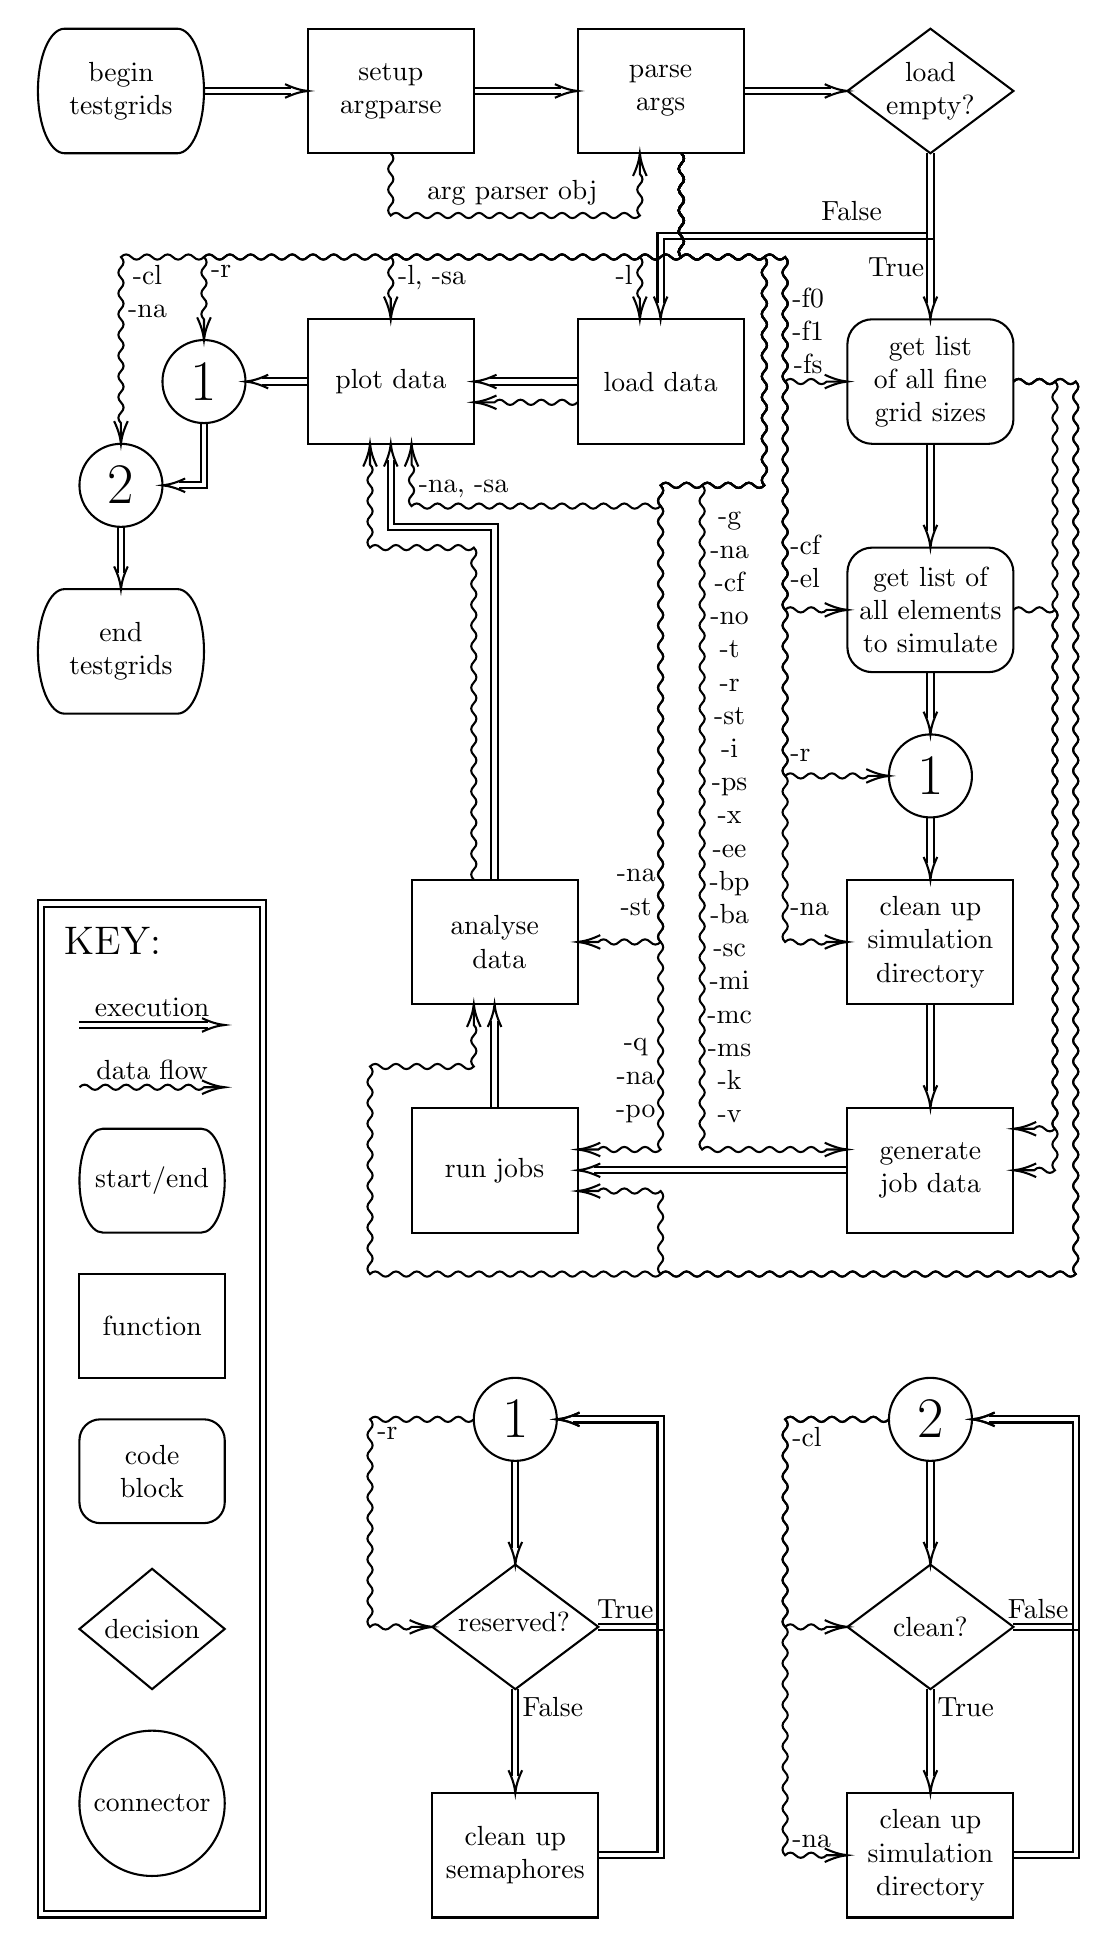 % Composed with the help of mathcha.io



\tikzset{every picture/.style={line width=0.75pt}} %set default line width to 0.75pt        

\begin{tikzpicture}[x=0.75pt,y=0.75pt,yscale=-1,xscale=1]
%uncomment if require: \path (0,1077); %set diagram left start at 0, and has height of 1077

%Flowchart: Terminator [id:dp25827733308351086] 
\draw   (22.8,20) -- (77.2,20) .. controls (84.27,20) and (90,33.43) .. (90,50) .. controls (90,66.57) and (84.27,80) .. (77.2,80) -- (22.8,80) .. controls (15.73,80) and (10,66.57) .. (10,50) .. controls (10,33.43) and (15.73,20) .. (22.8,20) -- cycle ;
%Flowchart: Process [id:dp3688925399768985] 
\draw   (140,20) -- (220,20) -- (220,80) -- (140,80) -- cycle ;
%Straight Lines [id:da6785693669659618] 
\draw    (90,48.5) -- (132,48.5)(90,51.5) -- (132,51.5) ;
\draw [shift={(140,50)}, rotate = 180] [color={rgb, 255:red, 0; green, 0; blue, 0 }  ][line width=0.75]    (10.93,-3.29) .. controls (6.95,-1.4) and (3.31,-0.3) .. (0,0) .. controls (3.31,0.3) and (6.95,1.4) .. (10.93,3.29)   ;
%Flowchart: Process [id:dp4463493650567436] 
\draw   (270,20) -- (350,20) -- (350,80) -- (270,80) -- cycle ;
%Straight Lines [id:da587545871050758] 
\draw    (220,48.5) -- (262,48.5)(220,51.5) -- (262,51.5) ;
\draw [shift={(270,50)}, rotate = 180] [color={rgb, 255:red, 0; green, 0; blue, 0 }  ][line width=0.75]    (10.93,-3.29) .. controls (6.95,-1.4) and (3.31,-0.3) .. (0,0) .. controls (3.31,0.3) and (6.95,1.4) .. (10.93,3.29)   ;
%Straight Lines [id:da013992304833393643] 
\draw    (180,80) .. controls (181.67,81.67) and (181.67,83.33) .. (180,85) .. controls (178.33,86.67) and (178.33,88.33) .. (180,90) .. controls (181.67,91.67) and (181.67,93.33) .. (180,95) .. controls (178.33,96.67) and (178.33,98.33) .. (180,100) .. controls (181.67,101.67) and (181.67,103.33) .. (180,105) .. controls (178.33,106.67) and (178.33,108.33) .. (180,110) -- (180,110) .. controls (181.67,108.33) and (183.33,108.33) .. (185,110) .. controls (186.67,111.67) and (188.33,111.67) .. (190,110) .. controls (191.67,108.33) and (193.33,108.33) .. (195,110) .. controls (196.67,111.67) and (198.33,111.67) .. (200,110) .. controls (201.67,108.33) and (203.33,108.33) .. (205,110) .. controls (206.67,111.67) and (208.33,111.67) .. (210,110) .. controls (211.67,108.33) and (213.33,108.33) .. (215,110) .. controls (216.67,111.67) and (218.33,111.67) .. (220,110) .. controls (221.67,108.33) and (223.33,108.33) .. (225,110) .. controls (226.67,111.67) and (228.33,111.67) .. (230,110) .. controls (231.67,108.33) and (233.33,108.33) .. (235,110) .. controls (236.67,111.67) and (238.33,111.67) .. (240,110) .. controls (241.67,108.33) and (243.33,108.33) .. (245,110) .. controls (246.67,111.67) and (248.33,111.67) .. (250,110) .. controls (251.67,108.33) and (253.33,108.33) .. (255,110) .. controls (256.67,111.67) and (258.33,111.67) .. (260,110) .. controls (261.67,108.33) and (263.33,108.33) .. (265,110) .. controls (266.67,111.67) and (268.33,111.67) .. (270,110) .. controls (271.67,108.33) and (273.33,108.33) .. (275,110) .. controls (276.67,111.67) and (278.33,111.67) .. (280,110) .. controls (281.67,108.33) and (283.33,108.33) .. (285,110) .. controls (286.67,111.67) and (288.33,111.67) .. (290,110) .. controls (291.67,108.33) and (293.33,108.33) .. (295,110) .. controls (296.67,111.67) and (298.33,111.67) .. (300,110) -- (300,110) .. controls (298.33,108.33) and (298.33,106.67) .. (300,105) .. controls (301.67,103.33) and (301.67,101.67) .. (300,100) .. controls (298.33,98.33) and (298.33,96.67) .. (300,95) .. controls (301.67,93.33) and (301.67,91.67) .. (300,90) -- (300,82) ;
\draw [shift={(300,80)}, rotate = 450] [color={rgb, 255:red, 0; green, 0; blue, 0 }  ][line width=0.75]    (10.93,-3.29) .. controls (6.95,-1.4) and (3.31,-0.3) .. (0,0) .. controls (3.31,0.3) and (6.95,1.4) .. (10.93,3.29)   ;
%Rounded Rect [id:dp6161067588258142] 
\draw   (400,172) .. controls (400,165.37) and (405.37,160) .. (412,160) -- (468,160) .. controls (474.63,160) and (480,165.37) .. (480,172) -- (480,208) .. controls (480,214.63) and (474.63,220) .. (468,220) -- (412,220) .. controls (405.37,220) and (400,214.63) .. (400,208) -- cycle ;
%Straight Lines [id:da9176152285320409] 
\draw    (441.5,330) -- (441.5,352)(438.5,330) -- (438.5,352) ;
\draw [shift={(440,360)}, rotate = 270] [color={rgb, 255:red, 0; green, 0; blue, 0 }  ][line width=0.75]    (10.93,-3.29) .. controls (6.95,-1.4) and (3.31,-0.3) .. (0,0) .. controls (3.31,0.3) and (6.95,1.4) .. (10.93,3.29)   ;
%Straight Lines [id:da15101297008906855] 
\draw    (320,80) .. controls (321.67,81.67) and (321.67,83.33) .. (320,85) .. controls (318.33,86.67) and (318.33,88.33) .. (320,90) .. controls (321.67,91.67) and (321.67,93.33) .. (320,95) .. controls (318.33,96.67) and (318.33,98.33) .. (320,100) .. controls (321.67,101.67) and (321.67,103.33) .. (320,105) .. controls (318.33,106.67) and (318.33,108.33) .. (320,110) .. controls (321.67,111.67) and (321.67,113.33) .. (320,115) .. controls (318.33,116.67) and (318.33,118.33) .. (320,120) .. controls (321.67,121.67) and (321.67,123.33) .. (320,125) .. controls (318.33,126.67) and (318.33,128.33) .. (320,130) -- (320,130) .. controls (321.67,128.33) and (323.33,128.33) .. (325,130) .. controls (326.67,131.67) and (328.33,131.67) .. (330,130) .. controls (331.67,128.33) and (333.33,128.33) .. (335,130) .. controls (336.67,131.67) and (338.33,131.67) .. (340,130) .. controls (341.67,128.33) and (343.33,128.33) .. (345,130) .. controls (346.67,131.67) and (348.33,131.67) .. (350,130) .. controls (351.67,128.33) and (353.33,128.33) .. (355,130) .. controls (356.67,131.67) and (358.33,131.67) .. (360,130) .. controls (361.67,128.33) and (363.33,128.33) .. (365,130) .. controls (366.67,131.67) and (368.33,131.67) .. (370,130) -- (370,130) .. controls (371.67,131.67) and (371.67,133.33) .. (370,135) .. controls (368.33,136.67) and (368.33,138.33) .. (370,140) .. controls (371.67,141.67) and (371.67,143.33) .. (370,145) .. controls (368.33,146.67) and (368.33,148.33) .. (370,150) .. controls (371.67,151.67) and (371.67,153.33) .. (370,155) .. controls (368.33,156.67) and (368.33,158.33) .. (370,160) .. controls (371.67,161.67) and (371.67,163.33) .. (370,165) .. controls (368.33,166.67) and (368.33,168.33) .. (370,170) .. controls (371.67,171.67) and (371.67,173.33) .. (370,175) .. controls (368.33,176.67) and (368.33,178.33) .. (370,180) .. controls (371.67,181.67) and (371.67,183.33) .. (370,185) .. controls (368.33,186.67) and (368.33,188.33) .. (370,190) -- (370,190) .. controls (371.67,188.33) and (373.33,188.33) .. (375,190) .. controls (376.67,191.67) and (378.33,191.67) .. (380,190) .. controls (381.67,188.33) and (383.33,188.33) .. (385,190) .. controls (386.67,191.67) and (388.33,191.67) .. (390,190) -- (398,190) ;
\draw [shift={(400,190)}, rotate = 180] [color={rgb, 255:red, 0; green, 0; blue, 0 }  ][line width=0.75]    (10.93,-3.29) .. controls (6.95,-1.4) and (3.31,-0.3) .. (0,0) .. controls (3.31,0.3) and (6.95,1.4) .. (10.93,3.29)   ;
%Rounded Rect [id:dp3908718023644233] 
\draw   (400,282) .. controls (400,275.37) and (405.37,270) .. (412,270) -- (468,270) .. controls (474.63,270) and (480,275.37) .. (480,282) -- (480,318) .. controls (480,324.63) and (474.63,330) .. (468,330) -- (412,330) .. controls (405.37,330) and (400,324.63) .. (400,318) -- cycle ;
%Straight Lines [id:da831321020660418] 
\draw    (441.5,220) -- (441.5,262)(438.5,220) -- (438.5,262) ;
\draw [shift={(440,270)}, rotate = 270] [color={rgb, 255:red, 0; green, 0; blue, 0 }  ][line width=0.75]    (10.93,-3.29) .. controls (6.95,-1.4) and (3.31,-0.3) .. (0,0) .. controls (3.31,0.3) and (6.95,1.4) .. (10.93,3.29)   ;
%Straight Lines [id:da9896140948972061] 
\draw    (320,80) .. controls (321.67,81.67) and (321.67,83.33) .. (320,85) .. controls (318.33,86.67) and (318.33,88.33) .. (320,90) .. controls (321.67,91.67) and (321.67,93.33) .. (320,95) .. controls (318.33,96.67) and (318.33,98.33) .. (320,100) .. controls (321.67,101.67) and (321.67,103.33) .. (320,105) .. controls (318.33,106.67) and (318.33,108.33) .. (320,110) .. controls (321.67,111.67) and (321.67,113.33) .. (320,115) .. controls (318.33,116.67) and (318.33,118.33) .. (320,120) .. controls (321.67,121.67) and (321.67,123.33) .. (320,125) .. controls (318.33,126.67) and (318.33,128.33) .. (320,130) -- (320,130) .. controls (321.67,128.33) and (323.33,128.33) .. (325,130) .. controls (326.67,131.67) and (328.33,131.67) .. (330,130) .. controls (331.67,128.33) and (333.33,128.33) .. (335,130) .. controls (336.67,131.67) and (338.33,131.67) .. (340,130) .. controls (341.67,128.33) and (343.33,128.33) .. (345,130) .. controls (346.67,131.67) and (348.33,131.67) .. (350,130) .. controls (351.67,128.33) and (353.33,128.33) .. (355,130) .. controls (356.67,131.67) and (358.33,131.67) .. (360,130) .. controls (361.67,128.33) and (363.33,128.33) .. (365,130) .. controls (366.67,131.67) and (368.33,131.67) .. (370,130) -- (370,130) .. controls (371.67,131.67) and (371.67,133.33) .. (370,135) .. controls (368.33,136.67) and (368.33,138.33) .. (370,140) .. controls (371.67,141.67) and (371.67,143.33) .. (370,145) .. controls (368.33,146.67) and (368.33,148.33) .. (370,150) .. controls (371.67,151.67) and (371.67,153.33) .. (370,155) .. controls (368.33,156.67) and (368.33,158.33) .. (370,160) .. controls (371.67,161.67) and (371.67,163.33) .. (370,165) .. controls (368.33,166.67) and (368.33,168.33) .. (370,170) .. controls (371.67,171.67) and (371.67,173.33) .. (370,175) .. controls (368.33,176.67) and (368.33,178.33) .. (370,180) .. controls (371.67,181.67) and (371.67,183.33) .. (370,185) .. controls (368.33,186.67) and (368.33,188.33) .. (370,190) .. controls (371.67,191.67) and (371.67,193.33) .. (370,195) .. controls (368.33,196.67) and (368.33,198.33) .. (370,200) .. controls (371.67,201.67) and (371.67,203.33) .. (370,205) .. controls (368.33,206.67) and (368.33,208.33) .. (370,210) .. controls (371.67,211.67) and (371.67,213.33) .. (370,215) .. controls (368.33,216.67) and (368.33,218.33) .. (370,220) .. controls (371.67,221.67) and (371.67,223.33) .. (370,225) .. controls (368.33,226.67) and (368.33,228.33) .. (370,230) .. controls (371.67,231.67) and (371.67,233.33) .. (370,235) .. controls (368.33,236.67) and (368.33,238.33) .. (370,240) .. controls (371.67,241.67) and (371.67,243.33) .. (370,245) .. controls (368.33,246.67) and (368.33,248.33) .. (370,250) .. controls (371.67,251.67) and (371.67,253.33) .. (370,255) .. controls (368.33,256.67) and (368.33,258.33) .. (370,260) .. controls (371.67,261.67) and (371.67,263.33) .. (370,265) .. controls (368.33,266.67) and (368.33,268.33) .. (370,270) .. controls (371.67,271.67) and (371.67,273.33) .. (370,275) .. controls (368.33,276.67) and (368.33,278.33) .. (370,280) .. controls (371.67,281.67) and (371.67,283.33) .. (370,285) .. controls (368.33,286.67) and (368.33,288.33) .. (370,290) .. controls (371.67,291.67) and (371.67,293.33) .. (370,295) .. controls (368.33,296.67) and (368.33,298.33) .. (370,300) -- (370,300) .. controls (371.67,298.33) and (373.33,298.33) .. (375,300) .. controls (376.67,301.67) and (378.33,301.67) .. (380,300) .. controls (381.67,298.33) and (383.33,298.33) .. (385,300) .. controls (386.67,301.67) and (388.33,301.67) .. (390,300) -- (398,300) ;
\draw [shift={(400,300)}, rotate = 180] [color={rgb, 255:red, 0; green, 0; blue, 0 }  ][line width=0.75]    (10.93,-3.29) .. controls (6.95,-1.4) and (3.31,-0.3) .. (0,0) .. controls (3.31,0.3) and (6.95,1.4) .. (10.93,3.29)   ;
%Flowchart: Process [id:dp8973254912651609] 
\draw   (400,430) -- (480,430) -- (480,490) -- (400,490) -- cycle ;
%Straight Lines [id:da1959957102853911] 
\draw    (441.5,400) -- (441.5,422)(438.5,400) -- (438.5,422) ;
\draw [shift={(440,430)}, rotate = 270] [color={rgb, 255:red, 0; green, 0; blue, 0 }  ][line width=0.75]    (10.93,-3.29) .. controls (6.95,-1.4) and (3.31,-0.3) .. (0,0) .. controls (3.31,0.3) and (6.95,1.4) .. (10.93,3.29)   ;
%Flowchart: Process [id:dp7105585247007951] 
\draw   (400,540) -- (480,540) -- (480,600) -- (400,600) -- cycle ;
%Straight Lines [id:da08736456972522966] 
\draw    (441.5,490) -- (441.5,532)(438.5,490) -- (438.5,532) ;
\draw [shift={(440,540)}, rotate = 270] [color={rgb, 255:red, 0; green, 0; blue, 0 }  ][line width=0.75]    (10.93,-3.29) .. controls (6.95,-1.4) and (3.31,-0.3) .. (0,0) .. controls (3.31,0.3) and (6.95,1.4) .. (10.93,3.29)   ;
%Straight Lines [id:da9622124136459747] 
\draw    (480,190) .. controls (481.67,188.33) and (483.33,188.33) .. (485,190) .. controls (486.67,191.67) and (488.33,191.67) .. (490,190) .. controls (491.67,188.33) and (493.33,188.33) .. (495,190) .. controls (496.67,191.67) and (498.33,191.67) .. (500,190) -- (500,190) .. controls (501.67,191.67) and (501.67,193.33) .. (500,195) .. controls (498.33,196.67) and (498.33,198.33) .. (500,200) .. controls (501.67,201.67) and (501.67,203.33) .. (500,205) .. controls (498.33,206.67) and (498.33,208.33) .. (500,210) .. controls (501.67,211.67) and (501.67,213.33) .. (500,215) .. controls (498.33,216.67) and (498.33,218.33) .. (500,220) .. controls (501.67,221.67) and (501.67,223.33) .. (500,225) .. controls (498.33,226.67) and (498.33,228.33) .. (500,230) .. controls (501.67,231.67) and (501.67,233.33) .. (500,235) .. controls (498.33,236.67) and (498.33,238.33) .. (500,240) .. controls (501.67,241.67) and (501.67,243.33) .. (500,245) .. controls (498.33,246.67) and (498.33,248.33) .. (500,250) .. controls (501.67,251.67) and (501.67,253.33) .. (500,255) .. controls (498.33,256.67) and (498.33,258.33) .. (500,260) .. controls (501.67,261.67) and (501.67,263.33) .. (500,265) .. controls (498.33,266.67) and (498.33,268.33) .. (500,270) .. controls (501.67,271.67) and (501.67,273.33) .. (500,275) .. controls (498.33,276.67) and (498.33,278.33) .. (500,280) .. controls (501.67,281.67) and (501.67,283.33) .. (500,285) .. controls (498.33,286.67) and (498.33,288.33) .. (500,290) .. controls (501.67,291.67) and (501.67,293.33) .. (500,295) .. controls (498.33,296.67) and (498.33,298.33) .. (500,300) .. controls (501.67,301.67) and (501.67,303.33) .. (500,305) .. controls (498.33,306.67) and (498.33,308.33) .. (500,310) .. controls (501.67,311.67) and (501.67,313.33) .. (500,315) .. controls (498.33,316.67) and (498.33,318.33) .. (500,320) .. controls (501.67,321.67) and (501.67,323.33) .. (500,325) .. controls (498.33,326.67) and (498.33,328.33) .. (500,330) .. controls (501.67,331.67) and (501.67,333.33) .. (500,335) .. controls (498.33,336.67) and (498.33,338.33) .. (500,340) .. controls (501.67,341.67) and (501.67,343.33) .. (500,345) .. controls (498.33,346.67) and (498.33,348.33) .. (500,350) .. controls (501.67,351.67) and (501.67,353.33) .. (500,355) .. controls (498.33,356.67) and (498.33,358.33) .. (500,360) .. controls (501.67,361.67) and (501.67,363.33) .. (500,365) .. controls (498.33,366.67) and (498.33,368.33) .. (500,370) .. controls (501.67,371.67) and (501.67,373.33) .. (500,375) .. controls (498.33,376.67) and (498.33,378.33) .. (500,380) .. controls (501.67,381.67) and (501.67,383.33) .. (500,385) .. controls (498.33,386.67) and (498.33,388.33) .. (500,390) .. controls (501.67,391.67) and (501.67,393.33) .. (500,395) .. controls (498.33,396.67) and (498.33,398.33) .. (500,400) .. controls (501.67,401.67) and (501.67,403.33) .. (500,405) .. controls (498.33,406.67) and (498.33,408.33) .. (500,410) .. controls (501.67,411.67) and (501.67,413.33) .. (500,415) .. controls (498.33,416.67) and (498.33,418.33) .. (500,420) .. controls (501.67,421.67) and (501.67,423.33) .. (500,425) .. controls (498.33,426.67) and (498.33,428.33) .. (500,430) .. controls (501.67,431.67) and (501.67,433.33) .. (500,435) .. controls (498.33,436.67) and (498.33,438.33) .. (500,440) .. controls (501.67,441.67) and (501.67,443.33) .. (500,445) .. controls (498.33,446.67) and (498.33,448.33) .. (500,450) .. controls (501.67,451.67) and (501.67,453.33) .. (500,455) .. controls (498.33,456.67) and (498.33,458.33) .. (500,460) .. controls (501.67,461.67) and (501.67,463.33) .. (500,465) .. controls (498.33,466.67) and (498.33,468.33) .. (500,470) .. controls (501.67,471.67) and (501.67,473.33) .. (500,475) .. controls (498.33,476.67) and (498.33,478.33) .. (500,480) .. controls (501.67,481.67) and (501.67,483.33) .. (500,485) .. controls (498.33,486.67) and (498.33,488.33) .. (500,490) .. controls (501.67,491.67) and (501.67,493.33) .. (500,495) .. controls (498.33,496.67) and (498.33,498.33) .. (500,500) .. controls (501.67,501.67) and (501.67,503.33) .. (500,505) .. controls (498.33,506.67) and (498.33,508.33) .. (500,510) .. controls (501.67,511.67) and (501.67,513.33) .. (500,515) .. controls (498.33,516.67) and (498.33,518.33) .. (500,520) .. controls (501.67,521.67) and (501.67,523.33) .. (500,525) .. controls (498.33,526.67) and (498.33,528.33) .. (500,530) .. controls (501.67,531.67) and (501.67,533.33) .. (500,535) .. controls (498.33,536.67) and (498.33,538.33) .. (500,540) .. controls (501.67,541.67) and (501.67,543.33) .. (500,545) .. controls (498.33,546.67) and (498.33,548.33) .. (500,550) -- (500,550) .. controls (498.33,551.67) and (496.67,551.67) .. (495,550) .. controls (493.33,548.33) and (491.67,548.33) .. (490,550) -- (482,550) ;
\draw [shift={(480,550)}, rotate = 360] [color={rgb, 255:red, 0; green, 0; blue, 0 }  ][line width=0.75]    (10.93,-3.29) .. controls (6.95,-1.4) and (3.31,-0.3) .. (0,0) .. controls (3.31,0.3) and (6.95,1.4) .. (10.93,3.29)   ;
%Flowchart: Process [id:dp45055516879430413] 
\draw   (190,540) -- (270,540) -- (270,600) -- (190,600) -- cycle ;
%Straight Lines [id:da46763617560978665] 
\draw    (400,571.5) -- (278,571.5)(400,568.5) -- (278,568.5) ;
\draw [shift={(270,570)}, rotate = 360] [color={rgb, 255:red, 0; green, 0; blue, 0 }  ][line width=0.75]    (10.93,-3.29) .. controls (6.95,-1.4) and (3.31,-0.3) .. (0,0) .. controls (3.31,0.3) and (6.95,1.4) .. (10.93,3.29)   ;
%Flowchart: Process [id:dp6168087151963813] 
\draw   (190,430) -- (270,430) -- (270,490) -- (190,490) -- cycle ;
%Straight Lines [id:da6266302571004723] 
\draw    (228.5,540) -- (228.5,498)(231.5,540) -- (231.5,498) ;
\draw [shift={(230,490)}, rotate = 450] [color={rgb, 255:red, 0; green, 0; blue, 0 }  ][line width=0.75]    (10.93,-3.29) .. controls (6.95,-1.4) and (3.31,-0.3) .. (0,0) .. controls (3.31,0.3) and (6.95,1.4) .. (10.93,3.29)   ;
%Flowchart: Process [id:dp14256011170842764] 
\draw   (140,160) -- (220,160) -- (220,220) -- (140,220) -- cycle ;
%Straight Lines [id:da5667079663431713] 
\draw    (228.5,430) -- (228.5,261.5) -- (178.5,261.5) -- (178.5,228)(231.5,430) -- (231.5,258.5) -- (181.5,258.5) -- (181.5,228) ;
\draw [shift={(180,220)}, rotate = 450] [color={rgb, 255:red, 0; green, 0; blue, 0 }  ][line width=0.75]    (10.93,-3.29) .. controls (6.95,-1.4) and (3.31,-0.3) .. (0,0) .. controls (3.31,0.3) and (6.95,1.4) .. (10.93,3.29)   ;
%Straight Lines [id:da26600828828569156] 
\draw    (220,430) .. controls (218.33,428.33) and (218.33,426.67) .. (220,425) .. controls (221.67,423.33) and (221.67,421.67) .. (220,420) .. controls (218.33,418.33) and (218.33,416.67) .. (220,415) .. controls (221.67,413.33) and (221.67,411.67) .. (220,410) .. controls (218.33,408.33) and (218.33,406.67) .. (220,405) .. controls (221.67,403.33) and (221.67,401.67) .. (220,400) .. controls (218.33,398.33) and (218.33,396.67) .. (220,395) .. controls (221.67,393.33) and (221.67,391.67) .. (220,390) .. controls (218.33,388.33) and (218.33,386.67) .. (220,385) .. controls (221.67,383.33) and (221.67,381.67) .. (220,380) .. controls (218.33,378.33) and (218.33,376.67) .. (220,375) .. controls (221.67,373.33) and (221.67,371.67) .. (220,370) .. controls (218.33,368.33) and (218.33,366.67) .. (220,365) .. controls (221.67,363.33) and (221.67,361.67) .. (220,360) .. controls (218.33,358.33) and (218.33,356.67) .. (220,355) .. controls (221.67,353.33) and (221.67,351.67) .. (220,350) .. controls (218.33,348.33) and (218.33,346.67) .. (220,345) .. controls (221.67,343.33) and (221.67,341.67) .. (220,340) .. controls (218.33,338.33) and (218.33,336.67) .. (220,335) .. controls (221.67,333.33) and (221.67,331.67) .. (220,330) .. controls (218.33,328.33) and (218.33,326.67) .. (220,325) .. controls (221.67,323.33) and (221.67,321.67) .. (220,320) .. controls (218.33,318.33) and (218.33,316.67) .. (220,315) .. controls (221.67,313.33) and (221.67,311.67) .. (220,310) .. controls (218.33,308.33) and (218.33,306.67) .. (220,305) .. controls (221.67,303.33) and (221.67,301.67) .. (220,300) .. controls (218.33,298.33) and (218.33,296.67) .. (220,295) .. controls (221.67,293.33) and (221.67,291.67) .. (220,290) .. controls (218.33,288.33) and (218.33,286.67) .. (220,285) .. controls (221.67,283.33) and (221.67,281.67) .. (220,280) .. controls (218.33,278.33) and (218.33,276.67) .. (220,275) .. controls (221.67,273.33) and (221.67,271.67) .. (220,270) -- (220,270) .. controls (218.33,271.67) and (216.67,271.67) .. (215,270) .. controls (213.33,268.33) and (211.67,268.33) .. (210,270) .. controls (208.33,271.67) and (206.67,271.67) .. (205,270) .. controls (203.33,268.33) and (201.67,268.33) .. (200,270) .. controls (198.33,271.67) and (196.67,271.67) .. (195,270) .. controls (193.33,268.33) and (191.67,268.33) .. (190,270) .. controls (188.33,271.67) and (186.67,271.67) .. (185,270) .. controls (183.33,268.33) and (181.67,268.33) .. (180,270) .. controls (178.33,271.67) and (176.67,271.67) .. (175,270) .. controls (173.33,268.33) and (171.67,268.33) .. (170,270) -- (170,270) .. controls (168.33,268.33) and (168.33,266.67) .. (170,265) .. controls (171.67,263.33) and (171.67,261.67) .. (170,260) .. controls (168.33,258.33) and (168.33,256.67) .. (170,255) .. controls (171.67,253.33) and (171.67,251.67) .. (170,250) .. controls (168.33,248.33) and (168.33,246.67) .. (170,245) .. controls (171.67,243.33) and (171.67,241.67) .. (170,240) .. controls (168.33,238.33) and (168.33,236.67) .. (170,235) .. controls (171.67,233.33) and (171.67,231.67) .. (170,230) -- (170,222) ;
\draw [shift={(170,220)}, rotate = 450] [color={rgb, 255:red, 0; green, 0; blue, 0 }  ][line width=0.75]    (10.93,-3.29) .. controls (6.95,-1.4) and (3.31,-0.3) .. (0,0) .. controls (3.31,0.3) and (6.95,1.4) .. (10.93,3.29)   ;
%Flowchart: Process [id:dp8748177096856669] 
\draw   (270,160) -- (350,160) -- (350,220) -- (270,220) -- cycle ;
%Straight Lines [id:da9573981618254621] 
\draw    (270,191.5) -- (228,191.5)(270,188.5) -- (228,188.5) ;
\draw [shift={(220,190)}, rotate = 360] [color={rgb, 255:red, 0; green, 0; blue, 0 }  ][line width=0.75]    (10.93,-3.29) .. controls (6.95,-1.4) and (3.31,-0.3) .. (0,0) .. controls (3.31,0.3) and (6.95,1.4) .. (10.93,3.29)   ;
%Straight Lines [id:da7618093809472319] 
\draw    (441.5,80) -- (441.5,121.5) -- (311.5,121.5) -- (311.5,152)(438.5,80) -- (438.5,118.5) -- (308.5,118.5) -- (308.5,152) ;
\draw [shift={(310,160)}, rotate = 270] [color={rgb, 255:red, 0; green, 0; blue, 0 }  ][line width=0.75]    (10.93,-3.29) .. controls (6.95,-1.4) and (3.31,-0.3) .. (0,0) .. controls (3.31,0.3) and (6.95,1.4) .. (10.93,3.29)   ;
%Flowchart: Terminator [id:dp6533098311473264] 
\draw   (22.8,290) -- (77.2,290) .. controls (84.27,290) and (90,303.43) .. (90,320) .. controls (90,336.57) and (84.27,350) .. (77.2,350) -- (22.8,350) .. controls (15.73,350) and (10,336.57) .. (10,320) .. controls (10,303.43) and (15.73,290) .. (22.8,290) -- cycle ;
%Shape: Diamond [id:dp27764507055785814] 
\draw   (440,20) -- (480,50) -- (440,80) -- (400,50) -- cycle ;
%Straight Lines [id:da6003915495028687] 
\draw    (350,48.5) -- (392,48.5)(350,51.5) -- (392,51.5) ;
\draw [shift={(400,50)}, rotate = 180] [color={rgb, 255:red, 0; green, 0; blue, 0 }  ][line width=0.75]    (10.93,-3.29) .. controls (6.95,-1.4) and (3.31,-0.3) .. (0,0) .. controls (3.31,0.3) and (6.95,1.4) .. (10.93,3.29)   ;
%Straight Lines [id:da928423032664172] 
\draw    (441.5,80) -- (441.5,152)(438.5,80) -- (438.5,152) ;
\draw [shift={(440,160)}, rotate = 270] [color={rgb, 255:red, 0; green, 0; blue, 0 }  ][line width=0.75]    (10.93,-3.29) .. controls (6.95,-1.4) and (3.31,-0.3) .. (0,0) .. controls (3.31,0.3) and (6.95,1.4) .. (10.93,3.29)   ;
%Straight Lines [id:da30165885274052173] 
\draw    (320,80) .. controls (321.67,81.67) and (321.67,83.33) .. (320,85) .. controls (318.33,86.67) and (318.33,88.33) .. (320,90) .. controls (321.67,91.67) and (321.67,93.33) .. (320,95) .. controls (318.33,96.67) and (318.33,98.33) .. (320,100) .. controls (321.67,101.67) and (321.67,103.33) .. (320,105) .. controls (318.33,106.67) and (318.33,108.33) .. (320,110) .. controls (321.67,111.67) and (321.67,113.33) .. (320,115) .. controls (318.33,116.67) and (318.33,118.33) .. (320,120) .. controls (321.67,121.67) and (321.67,123.33) .. (320,125) .. controls (318.33,126.67) and (318.33,128.33) .. (320,130) -- (320,130) .. controls (318.33,131.67) and (316.67,131.67) .. (315,130) .. controls (313.33,128.33) and (311.67,128.33) .. (310,130) .. controls (308.33,131.67) and (306.67,131.67) .. (305,130) .. controls (303.33,128.33) and (301.67,128.33) .. (300,130) -- (300,130) .. controls (301.67,131.67) and (301.67,133.33) .. (300,135) .. controls (298.33,136.67) and (298.33,138.33) .. (300,140) .. controls (301.67,141.67) and (301.67,143.33) .. (300,145) .. controls (298.33,146.67) and (298.33,148.33) .. (300,150) -- (300,158) ;
\draw [shift={(300,160)}, rotate = 270] [color={rgb, 255:red, 0; green, 0; blue, 0 }  ][line width=0.75]    (10.93,-3.29) .. controls (6.95,-1.4) and (3.31,-0.3) .. (0,0) .. controls (3.31,0.3) and (6.95,1.4) .. (10.93,3.29)   ;
%Straight Lines [id:da4984335162646871] 
\draw    (320,80) .. controls (321.67,81.67) and (321.67,83.33) .. (320,85) .. controls (318.33,86.67) and (318.33,88.33) .. (320,90) .. controls (321.67,91.67) and (321.67,93.33) .. (320,95) .. controls (318.33,96.67) and (318.33,98.33) .. (320,100) .. controls (321.67,101.67) and (321.67,103.33) .. (320,105) .. controls (318.33,106.67) and (318.33,108.33) .. (320,110) .. controls (321.67,111.67) and (321.67,113.33) .. (320,115) .. controls (318.33,116.67) and (318.33,118.33) .. (320,120) .. controls (321.67,121.67) and (321.67,123.33) .. (320,125) .. controls (318.33,126.67) and (318.33,128.33) .. (320,130) -- (320,130) .. controls (318.33,131.67) and (316.67,131.67) .. (315,130) .. controls (313.33,128.33) and (311.67,128.33) .. (310,130) .. controls (308.33,131.67) and (306.67,131.67) .. (305,130) .. controls (303.33,128.33) and (301.67,128.33) .. (300,130) .. controls (298.33,131.67) and (296.67,131.67) .. (295,130) .. controls (293.33,128.33) and (291.67,128.33) .. (290,130) .. controls (288.33,131.67) and (286.67,131.67) .. (285,130) .. controls (283.33,128.33) and (281.67,128.33) .. (280,130) .. controls (278.33,131.67) and (276.67,131.67) .. (275,130) .. controls (273.33,128.33) and (271.67,128.33) .. (270,130) .. controls (268.33,131.67) and (266.67,131.67) .. (265,130) .. controls (263.33,128.33) and (261.67,128.33) .. (260,130) .. controls (258.33,131.67) and (256.67,131.67) .. (255,130) .. controls (253.33,128.33) and (251.67,128.33) .. (250,130) .. controls (248.33,131.67) and (246.67,131.67) .. (245,130) .. controls (243.33,128.33) and (241.67,128.33) .. (240,130) .. controls (238.33,131.67) and (236.67,131.67) .. (235,130) .. controls (233.33,128.33) and (231.67,128.33) .. (230,130) .. controls (228.33,131.67) and (226.67,131.67) .. (225,130) .. controls (223.33,128.33) and (221.67,128.33) .. (220,130) .. controls (218.33,131.67) and (216.67,131.67) .. (215,130) .. controls (213.33,128.33) and (211.67,128.33) .. (210,130) .. controls (208.33,131.67) and (206.67,131.67) .. (205,130) .. controls (203.33,128.33) and (201.67,128.33) .. (200,130) .. controls (198.33,131.67) and (196.67,131.67) .. (195,130) .. controls (193.33,128.33) and (191.67,128.33) .. (190,130) .. controls (188.33,131.67) and (186.67,131.67) .. (185,130) .. controls (183.33,128.33) and (181.67,128.33) .. (180,130) -- (180,130) .. controls (181.67,131.67) and (181.67,133.33) .. (180,135) .. controls (178.33,136.67) and (178.33,138.33) .. (180,140) .. controls (181.67,141.67) and (181.67,143.33) .. (180,145) .. controls (178.33,146.67) and (178.33,148.33) .. (180,150) -- (180,158) ;
\draw [shift={(180,160)}, rotate = 270] [color={rgb, 255:red, 0; green, 0; blue, 0 }  ][line width=0.75]    (10.93,-3.29) .. controls (6.95,-1.4) and (3.31,-0.3) .. (0,0) .. controls (3.31,0.3) and (6.95,1.4) .. (10.93,3.29)   ;
%Straight Lines [id:da05715907224214334] 
\draw    (270,200) .. controls (268.33,201.67) and (266.67,201.67) .. (265,200) .. controls (263.33,198.33) and (261.67,198.33) .. (260,200) .. controls (258.33,201.67) and (256.67,201.67) .. (255,200) .. controls (253.33,198.33) and (251.67,198.33) .. (250,200) .. controls (248.33,201.67) and (246.67,201.67) .. (245,200) .. controls (243.33,198.33) and (241.67,198.33) .. (240,200) .. controls (238.33,201.67) and (236.67,201.67) .. (235,200) .. controls (233.33,198.33) and (231.67,198.33) .. (230,200) -- (222,200) ;
\draw [shift={(220,200)}, rotate = 360] [color={rgb, 255:red, 0; green, 0; blue, 0 }  ][line width=0.75]    (10.93,-3.29) .. controls (6.95,-1.4) and (3.31,-0.3) .. (0,0) .. controls (3.31,0.3) and (6.95,1.4) .. (10.93,3.29)   ;
%Flowchart: Connector [id:dp26389314177955536] 
\draw   (220,690) .. controls (220,678.95) and (228.95,670) .. (240,670) .. controls (251.05,670) and (260,678.95) .. (260,690) .. controls (260,701.05) and (251.05,710) .. (240,710) .. controls (228.95,710) and (220,701.05) .. (220,690) -- cycle ;
%Flowchart: Process [id:dp11071382617928749] 
\draw   (200,870) -- (280,870) -- (280,930) -- (200,930) -- cycle ;
%Flowchart: Connector [id:dp2830619650209396] 
\draw   (420,380) .. controls (420,368.95) and (428.95,360) .. (440,360) .. controls (451.05,360) and (460,368.95) .. (460,380) .. controls (460,391.05) and (451.05,400) .. (440,400) .. controls (428.95,400) and (420,391.05) .. (420,380) -- cycle ;
%Straight Lines [id:da6972002649995268] 
\draw    (320,80) .. controls (321.67,81.67) and (321.67,83.33) .. (320,85) .. controls (318.33,86.67) and (318.33,88.33) .. (320,90) .. controls (321.67,91.67) and (321.67,93.33) .. (320,95) .. controls (318.33,96.67) and (318.33,98.33) .. (320,100) .. controls (321.67,101.67) and (321.67,103.33) .. (320,105) .. controls (318.33,106.67) and (318.33,108.33) .. (320,110) .. controls (321.67,111.67) and (321.67,113.33) .. (320,115) .. controls (318.33,116.67) and (318.33,118.33) .. (320,120) .. controls (321.67,121.67) and (321.67,123.33) .. (320,125) .. controls (318.33,126.67) and (318.33,128.33) .. (320,130) -- (320,130) .. controls (321.67,128.33) and (323.33,128.33) .. (325,130) .. controls (326.67,131.67) and (328.33,131.67) .. (330,130) .. controls (331.67,128.33) and (333.33,128.33) .. (335,130) .. controls (336.67,131.67) and (338.33,131.67) .. (340,130) .. controls (341.67,128.33) and (343.33,128.33) .. (345,130) .. controls (346.67,131.67) and (348.33,131.67) .. (350,130) .. controls (351.67,128.33) and (353.33,128.33) .. (355,130) .. controls (356.67,131.67) and (358.33,131.67) .. (360,130) .. controls (361.67,128.33) and (363.33,128.33) .. (365,130) .. controls (366.67,131.67) and (368.33,131.67) .. (370,130) -- (370,130) .. controls (371.67,131.67) and (371.67,133.33) .. (370,135) .. controls (368.33,136.67) and (368.33,138.33) .. (370,140) .. controls (371.67,141.67) and (371.67,143.33) .. (370,145) .. controls (368.33,146.67) and (368.33,148.33) .. (370,150) .. controls (371.67,151.67) and (371.67,153.33) .. (370,155) .. controls (368.33,156.67) and (368.33,158.33) .. (370,160) .. controls (371.67,161.67) and (371.67,163.33) .. (370,165) .. controls (368.33,166.67) and (368.33,168.33) .. (370,170) .. controls (371.67,171.67) and (371.67,173.33) .. (370,175) .. controls (368.33,176.67) and (368.33,178.33) .. (370,180) .. controls (371.67,181.67) and (371.67,183.33) .. (370,185) .. controls (368.33,186.67) and (368.33,188.33) .. (370,190) .. controls (371.67,191.67) and (371.67,193.33) .. (370,195) .. controls (368.33,196.67) and (368.33,198.33) .. (370,200) .. controls (371.67,201.67) and (371.67,203.33) .. (370,205) .. controls (368.33,206.67) and (368.33,208.33) .. (370,210) .. controls (371.67,211.67) and (371.67,213.33) .. (370,215) .. controls (368.33,216.67) and (368.33,218.33) .. (370,220) .. controls (371.67,221.67) and (371.67,223.33) .. (370,225) .. controls (368.33,226.67) and (368.33,228.33) .. (370,230) .. controls (371.67,231.67) and (371.67,233.33) .. (370,235) .. controls (368.33,236.67) and (368.33,238.33) .. (370,240) .. controls (371.67,241.67) and (371.67,243.33) .. (370,245) .. controls (368.33,246.67) and (368.33,248.33) .. (370,250) .. controls (371.67,251.67) and (371.67,253.33) .. (370,255) .. controls (368.33,256.67) and (368.33,258.33) .. (370,260) .. controls (371.67,261.67) and (371.67,263.33) .. (370,265) .. controls (368.33,266.67) and (368.33,268.33) .. (370,270) .. controls (371.67,271.67) and (371.67,273.33) .. (370,275) .. controls (368.33,276.67) and (368.33,278.33) .. (370,280) .. controls (371.67,281.67) and (371.67,283.33) .. (370,285) .. controls (368.33,286.67) and (368.33,288.33) .. (370,290) .. controls (371.67,291.67) and (371.67,293.33) .. (370,295) .. controls (368.33,296.67) and (368.33,298.33) .. (370,300) .. controls (371.67,301.67) and (371.67,303.33) .. (370,305) .. controls (368.33,306.67) and (368.33,308.33) .. (370,310) .. controls (371.67,311.67) and (371.67,313.33) .. (370,315) .. controls (368.33,316.67) and (368.33,318.33) .. (370,320) .. controls (371.67,321.67) and (371.67,323.33) .. (370,325) .. controls (368.33,326.67) and (368.33,328.33) .. (370,330) .. controls (371.67,331.67) and (371.67,333.33) .. (370,335) .. controls (368.33,336.67) and (368.33,338.33) .. (370,340) .. controls (371.67,341.67) and (371.67,343.33) .. (370,345) .. controls (368.33,346.67) and (368.33,348.33) .. (370,350) .. controls (371.67,351.67) and (371.67,353.33) .. (370,355) .. controls (368.33,356.67) and (368.33,358.33) .. (370,360) .. controls (371.67,361.67) and (371.67,363.33) .. (370,365) .. controls (368.33,366.67) and (368.33,368.33) .. (370,370) .. controls (371.67,371.67) and (371.67,373.33) .. (370,375) .. controls (368.33,376.67) and (368.33,378.33) .. (370,380) -- (370,380) .. controls (371.67,378.33) and (373.33,378.33) .. (375,380) .. controls (376.67,381.67) and (378.33,381.67) .. (380,380) .. controls (381.67,378.33) and (383.33,378.33) .. (385,380) .. controls (386.67,381.67) and (388.33,381.67) .. (390,380) .. controls (391.67,378.33) and (393.33,378.33) .. (395,380) .. controls (396.67,381.67) and (398.33,381.67) .. (400,380) .. controls (401.67,378.33) and (403.33,378.33) .. (405,380) .. controls (406.67,381.67) and (408.33,381.67) .. (410,380) -- (418,380) ;
\draw [shift={(420,380)}, rotate = 180] [color={rgb, 255:red, 0; green, 0; blue, 0 }  ][line width=0.75]    (10.93,-3.29) .. controls (6.95,-1.4) and (3.31,-0.3) .. (0,0) .. controls (3.31,0.3) and (6.95,1.4) .. (10.93,3.29)   ;
%Shape: Diamond [id:dp5456840530419882] 
\draw   (240,760) -- (280,790) -- (240,820) -- (200,790) -- cycle ;
%Straight Lines [id:da7657038694742806] 
\draw    (241.5,710) -- (241.5,752)(238.5,710) -- (238.5,752) ;
\draw [shift={(240,760)}, rotate = 270] [color={rgb, 255:red, 0; green, 0; blue, 0 }  ][line width=0.75]    (10.93,-3.29) .. controls (6.95,-1.4) and (3.31,-0.3) .. (0,0) .. controls (3.31,0.3) and (6.95,1.4) .. (10.93,3.29)   ;
%Straight Lines [id:da8441332761159279] 
\draw    (280,788.5) -- (308.5,788.5) -- (308.5,691.5) -- (268,691.5)(280,791.5) -- (311.5,791.5) -- (311.5,688.5) -- (268,688.5) ;
\draw [shift={(260,690)}, rotate = 360] [color={rgb, 255:red, 0; green, 0; blue, 0 }  ][line width=0.75]    (10.93,-3.29) .. controls (6.95,-1.4) and (3.31,-0.3) .. (0,0) .. controls (3.31,0.3) and (6.95,1.4) .. (10.93,3.29)   ;
%Straight Lines [id:da32183636883270794] 
\draw    (220,690) .. controls (218.33,691.67) and (216.67,691.67) .. (215,690) .. controls (213.33,688.33) and (211.67,688.33) .. (210,690) .. controls (208.33,691.67) and (206.67,691.67) .. (205,690) .. controls (203.33,688.33) and (201.67,688.33) .. (200,690) .. controls (198.33,691.67) and (196.67,691.67) .. (195,690) .. controls (193.33,688.33) and (191.67,688.33) .. (190,690) .. controls (188.33,691.67) and (186.67,691.67) .. (185,690) .. controls (183.33,688.33) and (181.67,688.33) .. (180,690) .. controls (178.33,691.67) and (176.67,691.67) .. (175,690) .. controls (173.33,688.33) and (171.67,688.33) .. (170,690) -- (170,690) .. controls (171.67,691.67) and (171.67,693.33) .. (170,695) .. controls (168.33,696.67) and (168.33,698.33) .. (170,700) .. controls (171.67,701.67) and (171.67,703.33) .. (170,705) .. controls (168.33,706.67) and (168.33,708.33) .. (170,710) .. controls (171.67,711.67) and (171.67,713.33) .. (170,715) .. controls (168.33,716.67) and (168.33,718.33) .. (170,720) .. controls (171.67,721.67) and (171.67,723.33) .. (170,725) .. controls (168.33,726.67) and (168.33,728.33) .. (170,730) .. controls (171.67,731.67) and (171.67,733.33) .. (170,735) .. controls (168.33,736.67) and (168.33,738.33) .. (170,740) .. controls (171.67,741.67) and (171.67,743.33) .. (170,745) .. controls (168.33,746.67) and (168.33,748.33) .. (170,750) .. controls (171.67,751.67) and (171.67,753.33) .. (170,755) .. controls (168.33,756.67) and (168.33,758.33) .. (170,760) .. controls (171.67,761.67) and (171.67,763.33) .. (170,765) .. controls (168.33,766.67) and (168.33,768.33) .. (170,770) .. controls (171.67,771.67) and (171.67,773.33) .. (170,775) .. controls (168.33,776.67) and (168.33,778.33) .. (170,780) .. controls (171.67,781.67) and (171.67,783.33) .. (170,785) .. controls (168.33,786.67) and (168.33,788.33) .. (170,790) -- (170,790) .. controls (171.67,788.33) and (173.33,788.33) .. (175,790) .. controls (176.67,791.67) and (178.33,791.67) .. (180,790) .. controls (181.67,788.33) and (183.33,788.33) .. (185,790) .. controls (186.67,791.67) and (188.33,791.67) .. (190,790) -- (198,790) ;
\draw [shift={(200,790)}, rotate = 180] [color={rgb, 255:red, 0; green, 0; blue, 0 }  ][line width=0.75]    (10.93,-3.29) .. controls (6.95,-1.4) and (3.31,-0.3) .. (0,0) .. controls (3.31,0.3) and (6.95,1.4) .. (10.93,3.29)   ;
%Straight Lines [id:da5966644269770032] 
\draw    (241.5,820) -- (241.5,862)(238.5,820) -- (238.5,862) ;
\draw [shift={(240,870)}, rotate = 270] [color={rgb, 255:red, 0; green, 0; blue, 0 }  ][line width=0.75]    (10.93,-3.29) .. controls (6.95,-1.4) and (3.31,-0.3) .. (0,0) .. controls (3.31,0.3) and (6.95,1.4) .. (10.93,3.29)   ;
%Straight Lines [id:da020379736048627306] 
\draw    (280,898.5) -- (308.5,898.5) -- (308.5,691.5) -- (268,691.5)(280,901.5) -- (311.5,901.5) -- (311.5,688.5) -- (268,688.5) ;
\draw [shift={(260,690)}, rotate = 360] [color={rgb, 255:red, 0; green, 0; blue, 0 }  ][line width=0.75]    (10.93,-3.29) .. controls (6.95,-1.4) and (3.31,-0.3) .. (0,0) .. controls (3.31,0.3) and (6.95,1.4) .. (10.93,3.29)   ;
%Straight Lines [id:da6635110663735284] 
\draw    (320,80) .. controls (321.67,81.67) and (321.67,83.33) .. (320,85) .. controls (318.33,86.67) and (318.33,88.33) .. (320,90) .. controls (321.67,91.67) and (321.67,93.33) .. (320,95) .. controls (318.33,96.67) and (318.33,98.33) .. (320,100) .. controls (321.67,101.67) and (321.67,103.33) .. (320,105) .. controls (318.33,106.67) and (318.33,108.33) .. (320,110) .. controls (321.67,111.67) and (321.67,113.33) .. (320,115) .. controls (318.33,116.67) and (318.33,118.33) .. (320,120) .. controls (321.67,121.67) and (321.67,123.33) .. (320,125) .. controls (318.33,126.67) and (318.33,128.33) .. (320,130) -- (320,130) .. controls (321.67,128.33) and (323.33,128.33) .. (325,130) .. controls (326.67,131.67) and (328.33,131.67) .. (330,130) .. controls (331.67,128.33) and (333.33,128.33) .. (335,130) .. controls (336.67,131.67) and (338.33,131.67) .. (340,130) .. controls (341.67,128.33) and (343.33,128.33) .. (345,130) .. controls (346.67,131.67) and (348.33,131.67) .. (350,130) .. controls (351.67,128.33) and (353.33,128.33) .. (355,130) .. controls (356.67,131.67) and (358.33,131.67) .. (360,130) .. controls (361.67,128.33) and (363.33,128.33) .. (365,130) .. controls (366.67,131.67) and (368.33,131.67) .. (370,130) -- (370,130) .. controls (371.67,131.67) and (371.67,133.33) .. (370,135) .. controls (368.33,136.67) and (368.33,138.33) .. (370,140) .. controls (371.67,141.67) and (371.67,143.33) .. (370,145) .. controls (368.33,146.67) and (368.33,148.33) .. (370,150) .. controls (371.67,151.67) and (371.67,153.33) .. (370,155) .. controls (368.33,156.67) and (368.33,158.33) .. (370,160) .. controls (371.67,161.67) and (371.67,163.33) .. (370,165) .. controls (368.33,166.67) and (368.33,168.33) .. (370,170) .. controls (371.67,171.67) and (371.67,173.33) .. (370,175) .. controls (368.33,176.67) and (368.33,178.33) .. (370,180) .. controls (371.67,181.67) and (371.67,183.33) .. (370,185) .. controls (368.33,186.67) and (368.33,188.33) .. (370,190) .. controls (371.67,191.67) and (371.67,193.33) .. (370,195) .. controls (368.33,196.67) and (368.33,198.33) .. (370,200) .. controls (371.67,201.67) and (371.67,203.33) .. (370,205) .. controls (368.33,206.67) and (368.33,208.33) .. (370,210) .. controls (371.67,211.67) and (371.67,213.33) .. (370,215) .. controls (368.33,216.67) and (368.33,218.33) .. (370,220) .. controls (371.67,221.67) and (371.67,223.33) .. (370,225) .. controls (368.33,226.67) and (368.33,228.33) .. (370,230) .. controls (371.67,231.67) and (371.67,233.33) .. (370,235) .. controls (368.33,236.67) and (368.33,238.33) .. (370,240) .. controls (371.67,241.67) and (371.67,243.33) .. (370,245) .. controls (368.33,246.67) and (368.33,248.33) .. (370,250) .. controls (371.67,251.67) and (371.67,253.33) .. (370,255) .. controls (368.33,256.67) and (368.33,258.33) .. (370,260) .. controls (371.67,261.67) and (371.67,263.33) .. (370,265) .. controls (368.33,266.67) and (368.33,268.33) .. (370,270) .. controls (371.67,271.67) and (371.67,273.33) .. (370,275) .. controls (368.33,276.67) and (368.33,278.33) .. (370,280) .. controls (371.67,281.67) and (371.67,283.33) .. (370,285) .. controls (368.33,286.67) and (368.33,288.33) .. (370,290) .. controls (371.67,291.67) and (371.67,293.33) .. (370,295) .. controls (368.33,296.67) and (368.33,298.33) .. (370,300) .. controls (371.67,301.67) and (371.67,303.33) .. (370,305) .. controls (368.33,306.67) and (368.33,308.33) .. (370,310) .. controls (371.67,311.67) and (371.67,313.33) .. (370,315) .. controls (368.33,316.67) and (368.33,318.33) .. (370,320) .. controls (371.67,321.67) and (371.67,323.33) .. (370,325) .. controls (368.33,326.67) and (368.33,328.33) .. (370,330) .. controls (371.67,331.67) and (371.67,333.33) .. (370,335) .. controls (368.33,336.67) and (368.33,338.33) .. (370,340) .. controls (371.67,341.67) and (371.67,343.33) .. (370,345) .. controls (368.33,346.67) and (368.33,348.33) .. (370,350) .. controls (371.67,351.67) and (371.67,353.33) .. (370,355) .. controls (368.33,356.67) and (368.33,358.33) .. (370,360) .. controls (371.67,361.67) and (371.67,363.33) .. (370,365) .. controls (368.33,366.67) and (368.33,368.33) .. (370,370) .. controls (371.67,371.67) and (371.67,373.33) .. (370,375) .. controls (368.33,376.67) and (368.33,378.33) .. (370,380) .. controls (371.67,381.67) and (371.67,383.33) .. (370,385) .. controls (368.33,386.67) and (368.33,388.33) .. (370,390) .. controls (371.67,391.67) and (371.67,393.33) .. (370,395) .. controls (368.33,396.67) and (368.33,398.33) .. (370,400) .. controls (371.67,401.67) and (371.67,403.33) .. (370,405) .. controls (368.33,406.67) and (368.33,408.33) .. (370,410) .. controls (371.67,411.67) and (371.67,413.33) .. (370,415) .. controls (368.33,416.67) and (368.33,418.33) .. (370,420) .. controls (371.67,421.67) and (371.67,423.33) .. (370,425) .. controls (368.33,426.67) and (368.33,428.33) .. (370,430) .. controls (371.67,431.67) and (371.67,433.33) .. (370,435) .. controls (368.33,436.67) and (368.33,438.33) .. (370,440) .. controls (371.67,441.67) and (371.67,443.33) .. (370,445) .. controls (368.33,446.67) and (368.33,448.33) .. (370,450) .. controls (371.67,451.67) and (371.67,453.33) .. (370,455) .. controls (368.33,456.67) and (368.33,458.33) .. (370,460) -- (370,460) .. controls (371.67,458.33) and (373.33,458.33) .. (375,460) .. controls (376.67,461.67) and (378.33,461.67) .. (380,460) .. controls (381.67,458.33) and (383.33,458.33) .. (385,460) .. controls (386.67,461.67) and (388.33,461.67) .. (390,460) -- (398,460) ;
\draw [shift={(400,460)}, rotate = 180] [color={rgb, 255:red, 0; green, 0; blue, 0 }  ][line width=0.75]    (10.93,-3.29) .. controls (6.95,-1.4) and (3.31,-0.3) .. (0,0) .. controls (3.31,0.3) and (6.95,1.4) .. (10.93,3.29)   ;
%Straight Lines [id:da697108539327381] 
\draw    (480,300) .. controls (481.67,298.33) and (483.33,298.33) .. (485,300) .. controls (486.67,301.67) and (488.33,301.67) .. (490,300) .. controls (491.67,298.33) and (493.33,298.33) .. (495,300) .. controls (496.67,301.67) and (498.33,301.67) .. (500,300) -- (500,300) .. controls (501.67,301.67) and (501.67,303.33) .. (500,305) .. controls (498.33,306.67) and (498.33,308.33) .. (500,310) .. controls (501.67,311.67) and (501.67,313.33) .. (500,315) .. controls (498.33,316.67) and (498.33,318.33) .. (500,320) .. controls (501.67,321.67) and (501.67,323.33) .. (500,325) .. controls (498.33,326.67) and (498.33,328.33) .. (500,330) .. controls (501.67,331.67) and (501.67,333.33) .. (500,335) .. controls (498.33,336.67) and (498.33,338.33) .. (500,340) .. controls (501.67,341.67) and (501.67,343.33) .. (500,345) .. controls (498.33,346.67) and (498.33,348.33) .. (500,350) .. controls (501.67,351.67) and (501.67,353.33) .. (500,355) .. controls (498.33,356.67) and (498.33,358.33) .. (500,360) .. controls (501.67,361.67) and (501.67,363.33) .. (500,365) .. controls (498.33,366.67) and (498.33,368.33) .. (500,370) .. controls (501.67,371.67) and (501.67,373.33) .. (500,375) .. controls (498.33,376.67) and (498.33,378.33) .. (500,380) .. controls (501.67,381.67) and (501.67,383.33) .. (500,385) .. controls (498.33,386.67) and (498.33,388.33) .. (500,390) .. controls (501.67,391.67) and (501.67,393.33) .. (500,395) .. controls (498.33,396.67) and (498.33,398.33) .. (500,400) .. controls (501.67,401.67) and (501.67,403.33) .. (500,405) .. controls (498.33,406.67) and (498.33,408.33) .. (500,410) .. controls (501.67,411.67) and (501.67,413.33) .. (500,415) .. controls (498.33,416.67) and (498.33,418.33) .. (500,420) .. controls (501.67,421.67) and (501.67,423.33) .. (500,425) .. controls (498.33,426.67) and (498.33,428.33) .. (500,430) .. controls (501.67,431.67) and (501.67,433.33) .. (500,435) .. controls (498.33,436.67) and (498.33,438.33) .. (500,440) .. controls (501.67,441.67) and (501.67,443.33) .. (500,445) .. controls (498.33,446.67) and (498.33,448.33) .. (500,450) .. controls (501.67,451.67) and (501.67,453.33) .. (500,455) .. controls (498.33,456.67) and (498.33,458.33) .. (500,460) .. controls (501.67,461.67) and (501.67,463.33) .. (500,465) .. controls (498.33,466.67) and (498.33,468.33) .. (500,470) .. controls (501.67,471.67) and (501.67,473.33) .. (500,475) .. controls (498.33,476.67) and (498.33,478.33) .. (500,480) .. controls (501.67,481.67) and (501.67,483.33) .. (500,485) .. controls (498.33,486.67) and (498.33,488.33) .. (500,490) .. controls (501.67,491.67) and (501.67,493.33) .. (500,495) .. controls (498.33,496.67) and (498.33,498.33) .. (500,500) .. controls (501.67,501.67) and (501.67,503.33) .. (500,505) .. controls (498.33,506.67) and (498.33,508.33) .. (500,510) .. controls (501.67,511.67) and (501.67,513.33) .. (500,515) .. controls (498.33,516.67) and (498.33,518.33) .. (500,520) .. controls (501.67,521.67) and (501.67,523.33) .. (500,525) .. controls (498.33,526.67) and (498.33,528.33) .. (500,530) .. controls (501.67,531.67) and (501.67,533.33) .. (500,535) .. controls (498.33,536.67) and (498.33,538.33) .. (500,540) .. controls (501.67,541.67) and (501.67,543.33) .. (500,545) .. controls (498.33,546.67) and (498.33,548.33) .. (500,550) .. controls (501.67,551.67) and (501.67,553.33) .. (500,555) .. controls (498.33,556.67) and (498.33,558.33) .. (500,560) .. controls (501.67,561.67) and (501.67,563.33) .. (500,565) .. controls (498.33,566.67) and (498.33,568.33) .. (500,570) -- (500,570) .. controls (498.33,571.67) and (496.67,571.67) .. (495,570) .. controls (493.33,568.33) and (491.67,568.33) .. (490,570) -- (482,570) ;
\draw [shift={(480,570)}, rotate = 360] [color={rgb, 255:red, 0; green, 0; blue, 0 }  ][line width=0.75]    (10.93,-3.29) .. controls (6.95,-1.4) and (3.31,-0.3) .. (0,0) .. controls (3.31,0.3) and (6.95,1.4) .. (10.93,3.29)   ;
%Straight Lines [id:da7775459067006909] 
\draw    (320,80) .. controls (321.67,81.67) and (321.67,83.33) .. (320,85) .. controls (318.33,86.67) and (318.33,88.33) .. (320,90) .. controls (321.67,91.67) and (321.67,93.33) .. (320,95) .. controls (318.33,96.67) and (318.33,98.33) .. (320,100) .. controls (321.67,101.67) and (321.67,103.33) .. (320,105) .. controls (318.33,106.67) and (318.33,108.33) .. (320,110) .. controls (321.67,111.67) and (321.67,113.33) .. (320,115) .. controls (318.33,116.67) and (318.33,118.33) .. (320,120) .. controls (321.67,121.67) and (321.67,123.33) .. (320,125) .. controls (318.33,126.67) and (318.33,128.33) .. (320,130) -- (320,130) .. controls (321.67,128.33) and (323.33,128.33) .. (325,130) .. controls (326.67,131.67) and (328.33,131.67) .. (330,130) .. controls (331.67,128.33) and (333.33,128.33) .. (335,130) .. controls (336.67,131.67) and (338.33,131.67) .. (340,130) .. controls (341.67,128.33) and (343.33,128.33) .. (345,130) .. controls (346.67,131.67) and (348.33,131.67) .. (350,130) .. controls (351.67,128.33) and (353.33,128.33) .. (355,130) .. controls (356.67,131.67) and (358.33,131.67) .. (360,130) -- (360,130) .. controls (361.67,131.67) and (361.67,133.33) .. (360,135) .. controls (358.33,136.67) and (358.33,138.33) .. (360,140) .. controls (361.67,141.67) and (361.67,143.33) .. (360,145) .. controls (358.33,146.67) and (358.33,148.33) .. (360,150) .. controls (361.67,151.67) and (361.67,153.33) .. (360,155) .. controls (358.33,156.67) and (358.33,158.33) .. (360,160) .. controls (361.67,161.67) and (361.67,163.33) .. (360,165) .. controls (358.33,166.67) and (358.33,168.33) .. (360,170) .. controls (361.67,171.67) and (361.67,173.33) .. (360,175) .. controls (358.33,176.67) and (358.33,178.33) .. (360,180) .. controls (361.67,181.67) and (361.67,183.33) .. (360,185) .. controls (358.33,186.67) and (358.33,188.33) .. (360,190) .. controls (361.67,191.67) and (361.67,193.33) .. (360,195) .. controls (358.33,196.67) and (358.33,198.33) .. (360,200) .. controls (361.67,201.67) and (361.67,203.33) .. (360,205) .. controls (358.33,206.67) and (358.33,208.33) .. (360,210) .. controls (361.67,211.67) and (361.67,213.33) .. (360,215) .. controls (358.33,216.67) and (358.33,218.33) .. (360,220) .. controls (361.67,221.67) and (361.67,223.33) .. (360,225) .. controls (358.33,226.67) and (358.33,228.33) .. (360,230) .. controls (361.67,231.67) and (361.67,233.33) .. (360,235) .. controls (358.33,236.67) and (358.33,238.33) .. (360,240) -- (360,240) .. controls (358.33,241.67) and (356.67,241.67) .. (355,240) .. controls (353.33,238.33) and (351.67,238.33) .. (350,240) .. controls (348.33,241.67) and (346.67,241.67) .. (345,240) .. controls (343.33,238.33) and (341.67,238.33) .. (340,240) .. controls (338.33,241.67) and (336.67,241.67) .. (335,240) .. controls (333.33,238.33) and (331.67,238.33) .. (330,240) -- (330,240) .. controls (331.67,241.67) and (331.67,243.33) .. (330,245) .. controls (328.33,246.67) and (328.33,248.33) .. (330,250) .. controls (331.67,251.67) and (331.67,253.33) .. (330,255) .. controls (328.33,256.67) and (328.33,258.33) .. (330,260) .. controls (331.67,261.67) and (331.67,263.33) .. (330,265) .. controls (328.33,266.67) and (328.33,268.33) .. (330,270) .. controls (331.67,271.67) and (331.67,273.33) .. (330,275) .. controls (328.33,276.67) and (328.33,278.33) .. (330,280) .. controls (331.67,281.67) and (331.67,283.33) .. (330,285) .. controls (328.33,286.67) and (328.33,288.33) .. (330,290) .. controls (331.67,291.67) and (331.67,293.33) .. (330,295) .. controls (328.33,296.67) and (328.33,298.33) .. (330,300) .. controls (331.67,301.67) and (331.67,303.33) .. (330,305) .. controls (328.33,306.67) and (328.33,308.33) .. (330,310) .. controls (331.67,311.67) and (331.67,313.33) .. (330,315) .. controls (328.33,316.67) and (328.33,318.33) .. (330,320) .. controls (331.67,321.67) and (331.67,323.33) .. (330,325) .. controls (328.33,326.67) and (328.33,328.33) .. (330,330) .. controls (331.67,331.67) and (331.67,333.33) .. (330,335) .. controls (328.33,336.67) and (328.33,338.33) .. (330,340) .. controls (331.67,341.67) and (331.67,343.33) .. (330,345) .. controls (328.33,346.67) and (328.33,348.33) .. (330,350) .. controls (331.67,351.67) and (331.67,353.33) .. (330,355) .. controls (328.33,356.67) and (328.33,358.33) .. (330,360) .. controls (331.67,361.67) and (331.67,363.33) .. (330,365) .. controls (328.33,366.67) and (328.33,368.33) .. (330,370) .. controls (331.67,371.67) and (331.67,373.33) .. (330,375) .. controls (328.33,376.67) and (328.33,378.33) .. (330,380) .. controls (331.67,381.67) and (331.67,383.33) .. (330,385) .. controls (328.33,386.67) and (328.33,388.33) .. (330,390) .. controls (331.67,391.67) and (331.67,393.33) .. (330,395) .. controls (328.33,396.67) and (328.33,398.33) .. (330,400) .. controls (331.67,401.67) and (331.67,403.33) .. (330,405) .. controls (328.33,406.67) and (328.33,408.33) .. (330,410) .. controls (331.67,411.67) and (331.67,413.33) .. (330,415) .. controls (328.33,416.67) and (328.33,418.33) .. (330,420) .. controls (331.67,421.67) and (331.67,423.33) .. (330,425) .. controls (328.33,426.67) and (328.33,428.33) .. (330,430) .. controls (331.67,431.67) and (331.67,433.33) .. (330,435) .. controls (328.33,436.67) and (328.33,438.33) .. (330,440) .. controls (331.67,441.67) and (331.67,443.33) .. (330,445) .. controls (328.33,446.67) and (328.33,448.33) .. (330,450) .. controls (331.67,451.67) and (331.67,453.33) .. (330,455) .. controls (328.33,456.67) and (328.33,458.33) .. (330,460) .. controls (331.67,461.67) and (331.67,463.33) .. (330,465) .. controls (328.33,466.67) and (328.33,468.33) .. (330,470) .. controls (331.67,471.67) and (331.67,473.33) .. (330,475) .. controls (328.33,476.67) and (328.33,478.33) .. (330,480) .. controls (331.67,481.67) and (331.67,483.33) .. (330,485) .. controls (328.33,486.67) and (328.33,488.33) .. (330,490) .. controls (331.67,491.67) and (331.67,493.33) .. (330,495) .. controls (328.33,496.67) and (328.33,498.33) .. (330,500) .. controls (331.67,501.67) and (331.67,503.33) .. (330,505) .. controls (328.33,506.67) and (328.33,508.33) .. (330,510) .. controls (331.67,511.67) and (331.67,513.33) .. (330,515) .. controls (328.33,516.67) and (328.33,518.33) .. (330,520) .. controls (331.67,521.67) and (331.67,523.33) .. (330,525) .. controls (328.33,526.67) and (328.33,528.33) .. (330,530) .. controls (331.67,531.67) and (331.67,533.33) .. (330,535) .. controls (328.33,536.67) and (328.33,538.33) .. (330,540) .. controls (331.67,541.67) and (331.67,543.33) .. (330,545) .. controls (328.33,546.67) and (328.33,548.33) .. (330,550) .. controls (331.67,551.67) and (331.67,553.33) .. (330,555) .. controls (328.33,556.67) and (328.33,558.33) .. (330,560) -- (330,560) .. controls (331.67,558.33) and (333.33,558.33) .. (335,560) .. controls (336.67,561.67) and (338.33,561.67) .. (340,560) .. controls (341.67,558.33) and (343.33,558.33) .. (345,560) .. controls (346.67,561.67) and (348.33,561.67) .. (350,560) .. controls (351.67,558.33) and (353.33,558.33) .. (355,560) .. controls (356.67,561.67) and (358.33,561.67) .. (360,560) .. controls (361.67,558.33) and (363.33,558.33) .. (365,560) .. controls (366.67,561.67) and (368.33,561.67) .. (370,560) .. controls (371.67,558.33) and (373.33,558.33) .. (375,560) .. controls (376.67,561.67) and (378.33,561.67) .. (380,560) .. controls (381.67,558.33) and (383.33,558.33) .. (385,560) .. controls (386.67,561.67) and (388.33,561.67) .. (390,560) -- (398,560) ;
\draw [shift={(400,560)}, rotate = 180] [color={rgb, 255:red, 0; green, 0; blue, 0 }  ][line width=0.75]    (10.93,-3.29) .. controls (6.95,-1.4) and (3.31,-0.3) .. (0,0) .. controls (3.31,0.3) and (6.95,1.4) .. (10.93,3.29)   ;
%Straight Lines [id:da681454335882367] 
\draw    (320,80) .. controls (321.67,81.67) and (321.67,83.33) .. (320,85) .. controls (318.33,86.67) and (318.33,88.33) .. (320,90) .. controls (321.67,91.67) and (321.67,93.33) .. (320,95) .. controls (318.33,96.67) and (318.33,98.33) .. (320,100) .. controls (321.67,101.67) and (321.67,103.33) .. (320,105) .. controls (318.33,106.67) and (318.33,108.33) .. (320,110) .. controls (321.67,111.67) and (321.67,113.33) .. (320,115) .. controls (318.33,116.67) and (318.33,118.33) .. (320,120) .. controls (321.67,121.67) and (321.67,123.33) .. (320,125) .. controls (318.33,126.67) and (318.33,128.33) .. (320,130) -- (320,130) .. controls (321.67,128.33) and (323.33,128.33) .. (325,130) .. controls (326.67,131.67) and (328.33,131.67) .. (330,130) .. controls (331.67,128.33) and (333.33,128.33) .. (335,130) .. controls (336.67,131.67) and (338.33,131.67) .. (340,130) .. controls (341.67,128.33) and (343.33,128.33) .. (345,130) .. controls (346.67,131.67) and (348.33,131.67) .. (350,130) .. controls (351.67,128.33) and (353.33,128.33) .. (355,130) .. controls (356.67,131.67) and (358.33,131.67) .. (360,130) -- (360,130) .. controls (361.67,131.67) and (361.67,133.33) .. (360,135) .. controls (358.33,136.67) and (358.33,138.33) .. (360,140) .. controls (361.67,141.67) and (361.67,143.33) .. (360,145) .. controls (358.33,146.67) and (358.33,148.33) .. (360,150) .. controls (361.67,151.67) and (361.67,153.33) .. (360,155) .. controls (358.33,156.67) and (358.33,158.33) .. (360,160) .. controls (361.67,161.67) and (361.67,163.33) .. (360,165) .. controls (358.33,166.67) and (358.33,168.33) .. (360,170) .. controls (361.67,171.67) and (361.67,173.33) .. (360,175) .. controls (358.33,176.67) and (358.33,178.33) .. (360,180) .. controls (361.67,181.67) and (361.67,183.33) .. (360,185) .. controls (358.33,186.67) and (358.33,188.33) .. (360,190) .. controls (361.67,191.67) and (361.67,193.33) .. (360,195) .. controls (358.33,196.67) and (358.33,198.33) .. (360,200) .. controls (361.67,201.67) and (361.67,203.33) .. (360,205) .. controls (358.33,206.67) and (358.33,208.33) .. (360,210) .. controls (361.67,211.67) and (361.67,213.33) .. (360,215) .. controls (358.33,216.67) and (358.33,218.33) .. (360,220) .. controls (361.67,221.67) and (361.67,223.33) .. (360,225) .. controls (358.33,226.67) and (358.33,228.33) .. (360,230) .. controls (361.67,231.67) and (361.67,233.33) .. (360,235) .. controls (358.33,236.67) and (358.33,238.33) .. (360,240) -- (360,240) .. controls (358.33,241.67) and (356.67,241.67) .. (355,240) .. controls (353.33,238.33) and (351.67,238.33) .. (350,240) .. controls (348.33,241.67) and (346.67,241.67) .. (345,240) .. controls (343.33,238.33) and (341.67,238.33) .. (340,240) .. controls (338.33,241.67) and (336.67,241.67) .. (335,240) .. controls (333.33,238.33) and (331.67,238.33) .. (330,240) .. controls (328.33,241.67) and (326.67,241.67) .. (325,240) .. controls (323.33,238.33) and (321.67,238.33) .. (320,240) .. controls (318.33,241.67) and (316.67,241.67) .. (315,240) .. controls (313.33,238.33) and (311.67,238.33) .. (310,240) -- (310,240) .. controls (311.67,241.67) and (311.67,243.33) .. (310,245) .. controls (308.33,246.67) and (308.33,248.33) .. (310,250) .. controls (311.67,251.67) and (311.67,253.33) .. (310,255) .. controls (308.33,256.67) and (308.33,258.33) .. (310,260) .. controls (311.67,261.67) and (311.67,263.33) .. (310,265) .. controls (308.33,266.67) and (308.33,268.33) .. (310,270) .. controls (311.67,271.67) and (311.67,273.33) .. (310,275) .. controls (308.33,276.67) and (308.33,278.33) .. (310,280) .. controls (311.67,281.67) and (311.67,283.33) .. (310,285) .. controls (308.33,286.67) and (308.33,288.33) .. (310,290) .. controls (311.67,291.67) and (311.67,293.33) .. (310,295) .. controls (308.33,296.67) and (308.33,298.33) .. (310,300) .. controls (311.67,301.67) and (311.67,303.33) .. (310,305) .. controls (308.33,306.67) and (308.33,308.33) .. (310,310) .. controls (311.67,311.67) and (311.67,313.33) .. (310,315) .. controls (308.33,316.67) and (308.33,318.33) .. (310,320) .. controls (311.67,321.67) and (311.67,323.33) .. (310,325) .. controls (308.33,326.67) and (308.33,328.33) .. (310,330) .. controls (311.67,331.67) and (311.67,333.33) .. (310,335) .. controls (308.33,336.67) and (308.33,338.33) .. (310,340) .. controls (311.67,341.67) and (311.67,343.33) .. (310,345) .. controls (308.33,346.67) and (308.33,348.33) .. (310,350) .. controls (311.67,351.67) and (311.67,353.33) .. (310,355) .. controls (308.33,356.67) and (308.33,358.33) .. (310,360) .. controls (311.67,361.67) and (311.67,363.33) .. (310,365) .. controls (308.33,366.67) and (308.33,368.33) .. (310,370) .. controls (311.67,371.67) and (311.67,373.33) .. (310,375) .. controls (308.33,376.67) and (308.33,378.33) .. (310,380) .. controls (311.67,381.67) and (311.67,383.33) .. (310,385) .. controls (308.33,386.67) and (308.33,388.33) .. (310,390) .. controls (311.67,391.67) and (311.67,393.33) .. (310,395) .. controls (308.33,396.67) and (308.33,398.33) .. (310,400) .. controls (311.67,401.67) and (311.67,403.33) .. (310,405) .. controls (308.33,406.67) and (308.33,408.33) .. (310,410) .. controls (311.67,411.67) and (311.67,413.33) .. (310,415) .. controls (308.33,416.67) and (308.33,418.33) .. (310,420) .. controls (311.67,421.67) and (311.67,423.33) .. (310,425) .. controls (308.33,426.67) and (308.33,428.33) .. (310,430) .. controls (311.67,431.67) and (311.67,433.33) .. (310,435) .. controls (308.33,436.67) and (308.33,438.33) .. (310,440) .. controls (311.67,441.67) and (311.67,443.33) .. (310,445) .. controls (308.33,446.67) and (308.33,448.33) .. (310,450) .. controls (311.67,451.67) and (311.67,453.33) .. (310,455) .. controls (308.33,456.67) and (308.33,458.33) .. (310,460) .. controls (311.67,461.67) and (311.67,463.33) .. (310,465) .. controls (308.33,466.67) and (308.33,468.33) .. (310,470) .. controls (311.67,471.67) and (311.67,473.33) .. (310,475) .. controls (308.33,476.67) and (308.33,478.33) .. (310,480) .. controls (311.67,481.67) and (311.67,483.33) .. (310,485) .. controls (308.33,486.67) and (308.33,488.33) .. (310,490) .. controls (311.67,491.67) and (311.67,493.33) .. (310,495) .. controls (308.33,496.67) and (308.33,498.33) .. (310,500) .. controls (311.67,501.67) and (311.67,503.33) .. (310,505) .. controls (308.33,506.67) and (308.33,508.33) .. (310,510) .. controls (311.67,511.67) and (311.67,513.33) .. (310,515) .. controls (308.33,516.67) and (308.33,518.33) .. (310,520) .. controls (311.67,521.67) and (311.67,523.33) .. (310,525) .. controls (308.33,526.67) and (308.33,528.33) .. (310,530) .. controls (311.67,531.67) and (311.67,533.33) .. (310,535) .. controls (308.33,536.67) and (308.33,538.33) .. (310,540) .. controls (311.67,541.67) and (311.67,543.33) .. (310,545) .. controls (308.33,546.67) and (308.33,548.33) .. (310,550) .. controls (311.67,551.67) and (311.67,553.33) .. (310,555) .. controls (308.33,556.67) and (308.33,558.33) .. (310,560) -- (310,560) .. controls (308.33,561.67) and (306.67,561.67) .. (305,560) .. controls (303.33,558.33) and (301.67,558.33) .. (300,560) .. controls (298.33,561.67) and (296.67,561.67) .. (295,560) .. controls (293.33,558.33) and (291.67,558.33) .. (290,560) .. controls (288.33,561.67) and (286.67,561.67) .. (285,560) .. controls (283.33,558.33) and (281.67,558.33) .. (280,560) -- (272,560) ;
\draw [shift={(270,560)}, rotate = 360] [color={rgb, 255:red, 0; green, 0; blue, 0 }  ][line width=0.75]    (10.93,-3.29) .. controls (6.95,-1.4) and (3.31,-0.3) .. (0,0) .. controls (3.31,0.3) and (6.95,1.4) .. (10.93,3.29)   ;
%Straight Lines [id:da5866282418593991] 
\draw    (480,190) .. controls (481.67,188.33) and (483.33,188.33) .. (485,190) .. controls (486.67,191.67) and (488.33,191.67) .. (490,190) .. controls (491.67,188.33) and (493.33,188.33) .. (495,190) .. controls (496.67,191.67) and (498.33,191.67) .. (500,190) .. controls (501.67,188.33) and (503.33,188.33) .. (505,190) .. controls (506.67,191.67) and (508.33,191.67) .. (510,190) -- (510,190) .. controls (511.67,191.67) and (511.67,193.33) .. (510,195) .. controls (508.33,196.67) and (508.33,198.33) .. (510,200) .. controls (511.67,201.67) and (511.67,203.33) .. (510,205) .. controls (508.33,206.67) and (508.33,208.33) .. (510,210) .. controls (511.67,211.67) and (511.67,213.33) .. (510,215) .. controls (508.33,216.67) and (508.33,218.33) .. (510,220) .. controls (511.67,221.67) and (511.67,223.33) .. (510,225) .. controls (508.33,226.67) and (508.33,228.33) .. (510,230) .. controls (511.67,231.67) and (511.67,233.33) .. (510,235) .. controls (508.33,236.67) and (508.33,238.33) .. (510,240) .. controls (511.67,241.67) and (511.67,243.33) .. (510,245) .. controls (508.33,246.67) and (508.33,248.33) .. (510,250) .. controls (511.67,251.67) and (511.67,253.33) .. (510,255) .. controls (508.33,256.67) and (508.33,258.33) .. (510,260) .. controls (511.67,261.67) and (511.67,263.33) .. (510,265) .. controls (508.33,266.67) and (508.33,268.33) .. (510,270) .. controls (511.67,271.67) and (511.67,273.33) .. (510,275) .. controls (508.33,276.67) and (508.33,278.33) .. (510,280) .. controls (511.67,281.67) and (511.67,283.33) .. (510,285) .. controls (508.33,286.67) and (508.33,288.33) .. (510,290) .. controls (511.67,291.67) and (511.67,293.33) .. (510,295) .. controls (508.33,296.67) and (508.33,298.33) .. (510,300) .. controls (511.67,301.67) and (511.67,303.33) .. (510,305) .. controls (508.33,306.67) and (508.33,308.33) .. (510,310) .. controls (511.67,311.67) and (511.67,313.33) .. (510,315) .. controls (508.33,316.67) and (508.33,318.33) .. (510,320) .. controls (511.67,321.67) and (511.67,323.33) .. (510,325) .. controls (508.33,326.67) and (508.33,328.33) .. (510,330) .. controls (511.67,331.67) and (511.67,333.33) .. (510,335) .. controls (508.33,336.67) and (508.33,338.33) .. (510,340) .. controls (511.67,341.67) and (511.67,343.33) .. (510,345) .. controls (508.33,346.67) and (508.33,348.33) .. (510,350) .. controls (511.67,351.67) and (511.67,353.33) .. (510,355) .. controls (508.33,356.67) and (508.33,358.33) .. (510,360) .. controls (511.67,361.67) and (511.67,363.33) .. (510,365) .. controls (508.33,366.67) and (508.33,368.33) .. (510,370) .. controls (511.67,371.67) and (511.67,373.33) .. (510,375) .. controls (508.33,376.67) and (508.33,378.33) .. (510,380) .. controls (511.67,381.67) and (511.67,383.33) .. (510,385) .. controls (508.33,386.67) and (508.33,388.33) .. (510,390) .. controls (511.67,391.67) and (511.67,393.33) .. (510,395) .. controls (508.33,396.67) and (508.33,398.33) .. (510,400) .. controls (511.67,401.67) and (511.67,403.33) .. (510,405) .. controls (508.33,406.67) and (508.33,408.33) .. (510,410) .. controls (511.67,411.67) and (511.67,413.33) .. (510,415) .. controls (508.33,416.67) and (508.33,418.33) .. (510,420) .. controls (511.67,421.67) and (511.67,423.33) .. (510,425) .. controls (508.33,426.67) and (508.33,428.33) .. (510,430) .. controls (511.67,431.67) and (511.67,433.33) .. (510,435) .. controls (508.33,436.67) and (508.33,438.33) .. (510,440) .. controls (511.67,441.67) and (511.67,443.33) .. (510,445) .. controls (508.33,446.67) and (508.33,448.33) .. (510,450) .. controls (511.67,451.67) and (511.67,453.33) .. (510,455) .. controls (508.33,456.67) and (508.33,458.33) .. (510,460) .. controls (511.67,461.67) and (511.67,463.33) .. (510,465) .. controls (508.33,466.67) and (508.33,468.33) .. (510,470) .. controls (511.67,471.67) and (511.67,473.33) .. (510,475) .. controls (508.33,476.67) and (508.33,478.33) .. (510,480) .. controls (511.67,481.67) and (511.67,483.33) .. (510,485) .. controls (508.33,486.67) and (508.33,488.33) .. (510,490) .. controls (511.67,491.67) and (511.67,493.33) .. (510,495) .. controls (508.33,496.67) and (508.33,498.33) .. (510,500) .. controls (511.67,501.67) and (511.67,503.33) .. (510,505) .. controls (508.33,506.67) and (508.33,508.33) .. (510,510) .. controls (511.67,511.67) and (511.67,513.33) .. (510,515) .. controls (508.33,516.67) and (508.33,518.33) .. (510,520) .. controls (511.67,521.67) and (511.67,523.33) .. (510,525) .. controls (508.33,526.67) and (508.33,528.33) .. (510,530) .. controls (511.67,531.67) and (511.67,533.33) .. (510,535) .. controls (508.33,536.67) and (508.33,538.33) .. (510,540) .. controls (511.67,541.67) and (511.67,543.33) .. (510,545) .. controls (508.33,546.67) and (508.33,548.33) .. (510,550) .. controls (511.67,551.67) and (511.67,553.33) .. (510,555) .. controls (508.33,556.67) and (508.33,558.33) .. (510,560) .. controls (511.67,561.67) and (511.67,563.33) .. (510,565) .. controls (508.33,566.67) and (508.33,568.33) .. (510,570) .. controls (511.67,571.67) and (511.67,573.33) .. (510,575) .. controls (508.33,576.67) and (508.33,578.33) .. (510,580) .. controls (511.67,581.67) and (511.67,583.33) .. (510,585) .. controls (508.33,586.67) and (508.33,588.33) .. (510,590) .. controls (511.67,591.67) and (511.67,593.33) .. (510,595) .. controls (508.33,596.67) and (508.33,598.33) .. (510,600) .. controls (511.67,601.67) and (511.67,603.33) .. (510,605) .. controls (508.33,606.67) and (508.33,608.33) .. (510,610) .. controls (511.67,611.67) and (511.67,613.33) .. (510,615) .. controls (508.33,616.67) and (508.33,618.33) .. (510,620) -- (510,620) .. controls (508.33,621.67) and (506.67,621.67) .. (505,620) .. controls (503.33,618.33) and (501.67,618.33) .. (500,620) .. controls (498.33,621.67) and (496.67,621.67) .. (495,620) .. controls (493.33,618.33) and (491.67,618.33) .. (490,620) .. controls (488.33,621.67) and (486.67,621.67) .. (485,620) .. controls (483.33,618.33) and (481.67,618.33) .. (480,620) .. controls (478.33,621.67) and (476.67,621.67) .. (475,620) .. controls (473.33,618.33) and (471.67,618.33) .. (470,620) .. controls (468.33,621.67) and (466.67,621.67) .. (465,620) .. controls (463.33,618.33) and (461.67,618.33) .. (460,620) .. controls (458.33,621.67) and (456.67,621.67) .. (455,620) .. controls (453.33,618.33) and (451.67,618.33) .. (450,620) .. controls (448.33,621.67) and (446.67,621.67) .. (445,620) .. controls (443.33,618.33) and (441.67,618.33) .. (440,620) .. controls (438.33,621.67) and (436.67,621.67) .. (435,620) .. controls (433.33,618.33) and (431.67,618.33) .. (430,620) .. controls (428.33,621.67) and (426.67,621.67) .. (425,620) .. controls (423.33,618.33) and (421.67,618.33) .. (420,620) .. controls (418.33,621.67) and (416.67,621.67) .. (415,620) .. controls (413.33,618.33) and (411.67,618.33) .. (410,620) .. controls (408.33,621.67) and (406.67,621.67) .. (405,620) .. controls (403.33,618.33) and (401.67,618.33) .. (400,620) .. controls (398.33,621.67) and (396.67,621.67) .. (395,620) .. controls (393.33,618.33) and (391.67,618.33) .. (390,620) .. controls (388.33,621.67) and (386.67,621.67) .. (385,620) .. controls (383.33,618.33) and (381.67,618.33) .. (380,620) .. controls (378.33,621.67) and (376.67,621.67) .. (375,620) .. controls (373.33,618.33) and (371.67,618.33) .. (370,620) .. controls (368.33,621.67) and (366.67,621.67) .. (365,620) .. controls (363.33,618.33) and (361.67,618.33) .. (360,620) .. controls (358.33,621.67) and (356.67,621.67) .. (355,620) .. controls (353.33,618.33) and (351.67,618.33) .. (350,620) .. controls (348.33,621.67) and (346.67,621.67) .. (345,620) .. controls (343.33,618.33) and (341.67,618.33) .. (340,620) .. controls (338.33,621.67) and (336.67,621.67) .. (335,620) .. controls (333.33,618.33) and (331.67,618.33) .. (330,620) .. controls (328.33,621.67) and (326.67,621.67) .. (325,620) .. controls (323.33,618.33) and (321.67,618.33) .. (320,620) .. controls (318.33,621.67) and (316.67,621.67) .. (315,620) .. controls (313.33,618.33) and (311.67,618.33) .. (310,620) -- (310,620) .. controls (308.33,618.33) and (308.33,616.67) .. (310,615) .. controls (311.67,613.33) and (311.67,611.67) .. (310,610) .. controls (308.33,608.33) and (308.33,606.67) .. (310,605) .. controls (311.67,603.33) and (311.67,601.67) .. (310,600) .. controls (308.33,598.33) and (308.33,596.67) .. (310,595) .. controls (311.67,593.33) and (311.67,591.67) .. (310,590) .. controls (308.33,588.33) and (308.33,586.67) .. (310,585) .. controls (311.67,583.33) and (311.67,581.67) .. (310,580) -- (310,580) .. controls (308.33,581.67) and (306.67,581.67) .. (305,580) .. controls (303.33,578.33) and (301.67,578.33) .. (300,580) .. controls (298.33,581.67) and (296.67,581.67) .. (295,580) .. controls (293.33,578.33) and (291.67,578.33) .. (290,580) .. controls (288.33,581.67) and (286.67,581.67) .. (285,580) .. controls (283.33,578.33) and (281.67,578.33) .. (280,580) -- (272,580) ;
\draw [shift={(270,580)}, rotate = 360] [color={rgb, 255:red, 0; green, 0; blue, 0 }  ][line width=0.75]    (10.93,-3.29) .. controls (6.95,-1.4) and (3.31,-0.3) .. (0,0) .. controls (3.31,0.3) and (6.95,1.4) .. (10.93,3.29)   ;
%Straight Lines [id:da28908863905214766] 
\draw    (320,80) .. controls (321.67,81.67) and (321.67,83.33) .. (320,85) .. controls (318.33,86.67) and (318.33,88.33) .. (320,90) .. controls (321.67,91.67) and (321.67,93.33) .. (320,95) .. controls (318.33,96.67) and (318.33,98.33) .. (320,100) .. controls (321.67,101.67) and (321.67,103.33) .. (320,105) .. controls (318.33,106.67) and (318.33,108.33) .. (320,110) .. controls (321.67,111.67) and (321.67,113.33) .. (320,115) .. controls (318.33,116.67) and (318.33,118.33) .. (320,120) .. controls (321.67,121.67) and (321.67,123.33) .. (320,125) .. controls (318.33,126.67) and (318.33,128.33) .. (320,130) -- (320,130) .. controls (321.67,128.33) and (323.33,128.33) .. (325,130) .. controls (326.67,131.67) and (328.33,131.67) .. (330,130) .. controls (331.67,128.33) and (333.33,128.33) .. (335,130) .. controls (336.67,131.67) and (338.33,131.67) .. (340,130) .. controls (341.67,128.33) and (343.33,128.33) .. (345,130) .. controls (346.67,131.67) and (348.33,131.67) .. (350,130) .. controls (351.67,128.33) and (353.33,128.33) .. (355,130) .. controls (356.67,131.67) and (358.33,131.67) .. (360,130) -- (360,130) .. controls (361.67,131.67) and (361.67,133.33) .. (360,135) .. controls (358.33,136.67) and (358.33,138.33) .. (360,140) .. controls (361.67,141.67) and (361.67,143.33) .. (360,145) .. controls (358.33,146.67) and (358.33,148.33) .. (360,150) .. controls (361.67,151.67) and (361.67,153.33) .. (360,155) .. controls (358.33,156.67) and (358.33,158.33) .. (360,160) .. controls (361.67,161.67) and (361.67,163.33) .. (360,165) .. controls (358.33,166.67) and (358.33,168.33) .. (360,170) .. controls (361.67,171.67) and (361.67,173.33) .. (360,175) .. controls (358.33,176.67) and (358.33,178.33) .. (360,180) .. controls (361.67,181.67) and (361.67,183.33) .. (360,185) .. controls (358.33,186.67) and (358.33,188.33) .. (360,190) .. controls (361.67,191.67) and (361.67,193.33) .. (360,195) .. controls (358.33,196.67) and (358.33,198.33) .. (360,200) .. controls (361.67,201.67) and (361.67,203.33) .. (360,205) .. controls (358.33,206.67) and (358.33,208.33) .. (360,210) .. controls (361.67,211.67) and (361.67,213.33) .. (360,215) .. controls (358.33,216.67) and (358.33,218.33) .. (360,220) .. controls (361.67,221.67) and (361.67,223.33) .. (360,225) .. controls (358.33,226.67) and (358.33,228.33) .. (360,230) .. controls (361.67,231.67) and (361.67,233.33) .. (360,235) .. controls (358.33,236.67) and (358.33,238.33) .. (360,240) -- (360,240) .. controls (358.33,241.67) and (356.67,241.67) .. (355,240) .. controls (353.33,238.33) and (351.67,238.33) .. (350,240) .. controls (348.33,241.67) and (346.67,241.67) .. (345,240) .. controls (343.33,238.33) and (341.67,238.33) .. (340,240) .. controls (338.33,241.67) and (336.67,241.67) .. (335,240) .. controls (333.33,238.33) and (331.67,238.33) .. (330,240) .. controls (328.33,241.67) and (326.67,241.67) .. (325,240) .. controls (323.33,238.33) and (321.67,238.33) .. (320,240) .. controls (318.33,241.67) and (316.67,241.67) .. (315,240) .. controls (313.33,238.33) and (311.67,238.33) .. (310,240) -- (310,240) .. controls (311.67,241.67) and (311.67,243.33) .. (310,245) .. controls (308.33,246.67) and (308.33,248.33) .. (310,250) .. controls (311.67,251.67) and (311.67,253.33) .. (310,255) .. controls (308.33,256.67) and (308.33,258.33) .. (310,260) .. controls (311.67,261.67) and (311.67,263.33) .. (310,265) .. controls (308.33,266.67) and (308.33,268.33) .. (310,270) .. controls (311.67,271.67) and (311.67,273.33) .. (310,275) .. controls (308.33,276.67) and (308.33,278.33) .. (310,280) .. controls (311.67,281.67) and (311.67,283.33) .. (310,285) .. controls (308.33,286.67) and (308.33,288.33) .. (310,290) .. controls (311.67,291.67) and (311.67,293.33) .. (310,295) .. controls (308.33,296.67) and (308.33,298.33) .. (310,300) .. controls (311.67,301.67) and (311.67,303.33) .. (310,305) .. controls (308.33,306.67) and (308.33,308.33) .. (310,310) .. controls (311.67,311.67) and (311.67,313.33) .. (310,315) .. controls (308.33,316.67) and (308.33,318.33) .. (310,320) .. controls (311.67,321.67) and (311.67,323.33) .. (310,325) .. controls (308.33,326.67) and (308.33,328.33) .. (310,330) .. controls (311.67,331.67) and (311.67,333.33) .. (310,335) .. controls (308.33,336.67) and (308.33,338.33) .. (310,340) .. controls (311.67,341.67) and (311.67,343.33) .. (310,345) .. controls (308.33,346.67) and (308.33,348.33) .. (310,350) .. controls (311.67,351.67) and (311.67,353.33) .. (310,355) .. controls (308.33,356.67) and (308.33,358.33) .. (310,360) .. controls (311.67,361.67) and (311.67,363.33) .. (310,365) .. controls (308.33,366.67) and (308.33,368.33) .. (310,370) .. controls (311.67,371.67) and (311.67,373.33) .. (310,375) .. controls (308.33,376.67) and (308.33,378.33) .. (310,380) .. controls (311.67,381.67) and (311.67,383.33) .. (310,385) .. controls (308.33,386.67) and (308.33,388.33) .. (310,390) .. controls (311.67,391.67) and (311.67,393.33) .. (310,395) .. controls (308.33,396.67) and (308.33,398.33) .. (310,400) .. controls (311.67,401.67) and (311.67,403.33) .. (310,405) .. controls (308.33,406.67) and (308.33,408.33) .. (310,410) .. controls (311.67,411.67) and (311.67,413.33) .. (310,415) .. controls (308.33,416.67) and (308.33,418.33) .. (310,420) .. controls (311.67,421.67) and (311.67,423.33) .. (310,425) .. controls (308.33,426.67) and (308.33,428.33) .. (310,430) .. controls (311.67,431.67) and (311.67,433.33) .. (310,435) .. controls (308.33,436.67) and (308.33,438.33) .. (310,440) .. controls (311.67,441.67) and (311.67,443.33) .. (310,445) .. controls (308.33,446.67) and (308.33,448.33) .. (310,450) .. controls (311.67,451.67) and (311.67,453.33) .. (310,455) .. controls (308.33,456.67) and (308.33,458.33) .. (310,460) -- (310,460) .. controls (308.33,461.67) and (306.67,461.67) .. (305,460) .. controls (303.33,458.33) and (301.67,458.33) .. (300,460) .. controls (298.33,461.67) and (296.67,461.67) .. (295,460) .. controls (293.33,458.33) and (291.67,458.33) .. (290,460) .. controls (288.33,461.67) and (286.67,461.67) .. (285,460) .. controls (283.33,458.33) and (281.67,458.33) .. (280,460) -- (272,460) ;
\draw [shift={(270,460)}, rotate = 360] [color={rgb, 255:red, 0; green, 0; blue, 0 }  ][line width=0.75]    (10.93,-3.29) .. controls (6.95,-1.4) and (3.31,-0.3) .. (0,0) .. controls (3.31,0.3) and (6.95,1.4) .. (10.93,3.29)   ;
%Straight Lines [id:da229629128532983] 
\draw    (480,190) .. controls (481.67,188.33) and (483.33,188.33) .. (485,190) .. controls (486.67,191.67) and (488.33,191.67) .. (490,190) .. controls (491.67,188.33) and (493.33,188.33) .. (495,190) .. controls (496.67,191.67) and (498.33,191.67) .. (500,190) .. controls (501.67,188.33) and (503.33,188.33) .. (505,190) .. controls (506.67,191.67) and (508.33,191.67) .. (510,190) -- (510,190) .. controls (511.67,191.67) and (511.67,193.33) .. (510,195) .. controls (508.33,196.67) and (508.33,198.33) .. (510,200) .. controls (511.67,201.67) and (511.67,203.33) .. (510,205) .. controls (508.33,206.67) and (508.33,208.33) .. (510,210) .. controls (511.67,211.67) and (511.67,213.33) .. (510,215) .. controls (508.33,216.67) and (508.33,218.33) .. (510,220) .. controls (511.67,221.67) and (511.67,223.33) .. (510,225) .. controls (508.33,226.67) and (508.33,228.33) .. (510,230) .. controls (511.67,231.67) and (511.67,233.33) .. (510,235) .. controls (508.33,236.67) and (508.33,238.33) .. (510,240) .. controls (511.67,241.67) and (511.67,243.33) .. (510,245) .. controls (508.33,246.67) and (508.33,248.33) .. (510,250) .. controls (511.67,251.67) and (511.67,253.33) .. (510,255) .. controls (508.33,256.67) and (508.33,258.33) .. (510,260) .. controls (511.67,261.67) and (511.67,263.33) .. (510,265) .. controls (508.33,266.67) and (508.33,268.33) .. (510,270) .. controls (511.67,271.67) and (511.67,273.33) .. (510,275) .. controls (508.33,276.67) and (508.33,278.33) .. (510,280) .. controls (511.67,281.67) and (511.67,283.33) .. (510,285) .. controls (508.33,286.67) and (508.33,288.33) .. (510,290) .. controls (511.67,291.67) and (511.67,293.33) .. (510,295) .. controls (508.33,296.67) and (508.33,298.33) .. (510,300) .. controls (511.67,301.67) and (511.67,303.33) .. (510,305) .. controls (508.33,306.67) and (508.33,308.33) .. (510,310) .. controls (511.67,311.67) and (511.67,313.33) .. (510,315) .. controls (508.33,316.67) and (508.33,318.33) .. (510,320) .. controls (511.67,321.67) and (511.67,323.33) .. (510,325) .. controls (508.33,326.67) and (508.33,328.33) .. (510,330) .. controls (511.67,331.67) and (511.67,333.33) .. (510,335) .. controls (508.33,336.67) and (508.33,338.33) .. (510,340) .. controls (511.67,341.67) and (511.67,343.33) .. (510,345) .. controls (508.33,346.67) and (508.33,348.33) .. (510,350) .. controls (511.67,351.67) and (511.67,353.33) .. (510,355) .. controls (508.33,356.67) and (508.33,358.33) .. (510,360) .. controls (511.67,361.67) and (511.67,363.33) .. (510,365) .. controls (508.33,366.67) and (508.33,368.33) .. (510,370) .. controls (511.67,371.67) and (511.67,373.33) .. (510,375) .. controls (508.33,376.67) and (508.33,378.33) .. (510,380) .. controls (511.67,381.67) and (511.67,383.33) .. (510,385) .. controls (508.33,386.67) and (508.33,388.33) .. (510,390) .. controls (511.67,391.67) and (511.67,393.33) .. (510,395) .. controls (508.33,396.67) and (508.33,398.33) .. (510,400) .. controls (511.67,401.67) and (511.67,403.33) .. (510,405) .. controls (508.33,406.67) and (508.33,408.33) .. (510,410) .. controls (511.67,411.67) and (511.67,413.33) .. (510,415) .. controls (508.33,416.67) and (508.33,418.33) .. (510,420) .. controls (511.67,421.67) and (511.67,423.33) .. (510,425) .. controls (508.33,426.67) and (508.33,428.33) .. (510,430) .. controls (511.67,431.67) and (511.67,433.33) .. (510,435) .. controls (508.33,436.67) and (508.33,438.33) .. (510,440) .. controls (511.67,441.67) and (511.67,443.33) .. (510,445) .. controls (508.33,446.67) and (508.33,448.33) .. (510,450) .. controls (511.67,451.67) and (511.67,453.33) .. (510,455) .. controls (508.33,456.67) and (508.33,458.33) .. (510,460) .. controls (511.67,461.67) and (511.67,463.33) .. (510,465) .. controls (508.33,466.67) and (508.33,468.33) .. (510,470) .. controls (511.67,471.67) and (511.67,473.33) .. (510,475) .. controls (508.33,476.67) and (508.33,478.33) .. (510,480) .. controls (511.67,481.67) and (511.67,483.33) .. (510,485) .. controls (508.33,486.67) and (508.33,488.33) .. (510,490) .. controls (511.67,491.67) and (511.67,493.33) .. (510,495) .. controls (508.33,496.67) and (508.33,498.33) .. (510,500) .. controls (511.67,501.67) and (511.67,503.33) .. (510,505) .. controls (508.33,506.67) and (508.33,508.33) .. (510,510) .. controls (511.67,511.67) and (511.67,513.33) .. (510,515) .. controls (508.33,516.67) and (508.33,518.33) .. (510,520) .. controls (511.67,521.67) and (511.67,523.33) .. (510,525) .. controls (508.33,526.67) and (508.33,528.33) .. (510,530) .. controls (511.67,531.67) and (511.67,533.33) .. (510,535) .. controls (508.33,536.67) and (508.33,538.33) .. (510,540) .. controls (511.67,541.67) and (511.67,543.33) .. (510,545) .. controls (508.33,546.67) and (508.33,548.33) .. (510,550) .. controls (511.67,551.67) and (511.67,553.33) .. (510,555) .. controls (508.33,556.67) and (508.33,558.33) .. (510,560) .. controls (511.67,561.67) and (511.67,563.33) .. (510,565) .. controls (508.33,566.67) and (508.33,568.33) .. (510,570) .. controls (511.67,571.67) and (511.67,573.33) .. (510,575) .. controls (508.33,576.67) and (508.33,578.33) .. (510,580) .. controls (511.67,581.67) and (511.67,583.33) .. (510,585) .. controls (508.33,586.67) and (508.33,588.33) .. (510,590) .. controls (511.67,591.67) and (511.67,593.33) .. (510,595) .. controls (508.33,596.67) and (508.33,598.33) .. (510,600) .. controls (511.67,601.67) and (511.67,603.33) .. (510,605) .. controls (508.33,606.67) and (508.33,608.33) .. (510,610) .. controls (511.67,611.67) and (511.67,613.33) .. (510,615) .. controls (508.33,616.67) and (508.33,618.33) .. (510,620) -- (510,620) .. controls (508.33,621.67) and (506.67,621.67) .. (505,620) .. controls (503.33,618.33) and (501.67,618.33) .. (500,620) .. controls (498.33,621.67) and (496.67,621.67) .. (495,620) .. controls (493.33,618.33) and (491.67,618.33) .. (490,620) .. controls (488.33,621.67) and (486.67,621.67) .. (485,620) .. controls (483.33,618.33) and (481.67,618.33) .. (480,620) .. controls (478.33,621.67) and (476.67,621.67) .. (475,620) .. controls (473.33,618.33) and (471.67,618.33) .. (470,620) .. controls (468.33,621.67) and (466.67,621.67) .. (465,620) .. controls (463.33,618.33) and (461.67,618.33) .. (460,620) .. controls (458.33,621.67) and (456.67,621.67) .. (455,620) .. controls (453.33,618.33) and (451.67,618.33) .. (450,620) .. controls (448.33,621.67) and (446.67,621.67) .. (445,620) .. controls (443.33,618.33) and (441.67,618.33) .. (440,620) .. controls (438.33,621.67) and (436.67,621.67) .. (435,620) .. controls (433.33,618.33) and (431.67,618.33) .. (430,620) .. controls (428.33,621.67) and (426.67,621.67) .. (425,620) .. controls (423.33,618.33) and (421.67,618.33) .. (420,620) .. controls (418.33,621.67) and (416.67,621.67) .. (415,620) .. controls (413.33,618.33) and (411.67,618.33) .. (410,620) .. controls (408.33,621.67) and (406.67,621.67) .. (405,620) .. controls (403.33,618.33) and (401.67,618.33) .. (400,620) .. controls (398.33,621.67) and (396.67,621.67) .. (395,620) .. controls (393.33,618.33) and (391.67,618.33) .. (390,620) .. controls (388.33,621.67) and (386.67,621.67) .. (385,620) .. controls (383.33,618.33) and (381.67,618.33) .. (380,620) .. controls (378.33,621.67) and (376.67,621.67) .. (375,620) .. controls (373.33,618.33) and (371.67,618.33) .. (370,620) .. controls (368.33,621.67) and (366.67,621.67) .. (365,620) .. controls (363.33,618.33) and (361.67,618.33) .. (360,620) .. controls (358.33,621.67) and (356.67,621.67) .. (355,620) .. controls (353.33,618.33) and (351.67,618.33) .. (350,620) .. controls (348.33,621.67) and (346.67,621.67) .. (345,620) .. controls (343.33,618.33) and (341.67,618.33) .. (340,620) .. controls (338.33,621.67) and (336.67,621.67) .. (335,620) .. controls (333.33,618.33) and (331.67,618.33) .. (330,620) .. controls (328.33,621.67) and (326.67,621.67) .. (325,620) .. controls (323.33,618.33) and (321.67,618.33) .. (320,620) .. controls (318.33,621.67) and (316.67,621.67) .. (315,620) .. controls (313.33,618.33) and (311.67,618.33) .. (310,620) .. controls (308.33,621.67) and (306.67,621.67) .. (305,620) .. controls (303.33,618.33) and (301.67,618.33) .. (300,620) .. controls (298.33,621.67) and (296.67,621.67) .. (295,620) .. controls (293.33,618.33) and (291.67,618.33) .. (290,620) .. controls (288.33,621.67) and (286.67,621.67) .. (285,620) .. controls (283.33,618.33) and (281.67,618.33) .. (280,620) .. controls (278.33,621.67) and (276.67,621.67) .. (275,620) .. controls (273.33,618.33) and (271.67,618.33) .. (270,620) .. controls (268.33,621.67) and (266.67,621.67) .. (265,620) .. controls (263.33,618.33) and (261.67,618.33) .. (260,620) .. controls (258.33,621.67) and (256.67,621.67) .. (255,620) .. controls (253.33,618.33) and (251.67,618.33) .. (250,620) .. controls (248.33,621.67) and (246.67,621.67) .. (245,620) .. controls (243.33,618.33) and (241.67,618.33) .. (240,620) .. controls (238.33,621.67) and (236.67,621.67) .. (235,620) .. controls (233.33,618.33) and (231.67,618.33) .. (230,620) .. controls (228.33,621.67) and (226.67,621.67) .. (225,620) .. controls (223.33,618.33) and (221.67,618.33) .. (220,620) .. controls (218.33,621.67) and (216.67,621.67) .. (215,620) .. controls (213.33,618.33) and (211.67,618.33) .. (210,620) .. controls (208.33,621.67) and (206.67,621.67) .. (205,620) .. controls (203.33,618.33) and (201.67,618.33) .. (200,620) .. controls (198.33,621.67) and (196.67,621.67) .. (195,620) .. controls (193.33,618.33) and (191.67,618.33) .. (190,620) .. controls (188.33,621.67) and (186.67,621.67) .. (185,620) .. controls (183.33,618.33) and (181.67,618.33) .. (180,620) .. controls (178.33,621.67) and (176.67,621.67) .. (175,620) .. controls (173.33,618.33) and (171.67,618.33) .. (170,620) -- (170,620) .. controls (168.33,618.33) and (168.33,616.67) .. (170,615) .. controls (171.67,613.33) and (171.67,611.67) .. (170,610) .. controls (168.33,608.33) and (168.33,606.67) .. (170,605) .. controls (171.67,603.33) and (171.67,601.67) .. (170,600) .. controls (168.33,598.33) and (168.33,596.67) .. (170,595) .. controls (171.67,593.33) and (171.67,591.67) .. (170,590) .. controls (168.33,588.33) and (168.33,586.67) .. (170,585) .. controls (171.67,583.33) and (171.67,581.67) .. (170,580) .. controls (168.33,578.33) and (168.33,576.67) .. (170,575) .. controls (171.67,573.33) and (171.67,571.67) .. (170,570) .. controls (168.33,568.33) and (168.33,566.67) .. (170,565) .. controls (171.67,563.33) and (171.67,561.67) .. (170,560) .. controls (168.33,558.33) and (168.33,556.67) .. (170,555) .. controls (171.67,553.33) and (171.67,551.67) .. (170,550) .. controls (168.33,548.33) and (168.33,546.67) .. (170,545) .. controls (171.67,543.33) and (171.67,541.67) .. (170,540) .. controls (168.33,538.33) and (168.33,536.67) .. (170,535) .. controls (171.67,533.33) and (171.67,531.67) .. (170,530) .. controls (168.33,528.33) and (168.33,526.67) .. (170,525) .. controls (171.67,523.33) and (171.67,521.67) .. (170,520) -- (170,520) .. controls (171.67,518.33) and (173.33,518.33) .. (175,520) .. controls (176.67,521.67) and (178.33,521.67) .. (180,520) .. controls (181.67,518.33) and (183.33,518.33) .. (185,520) .. controls (186.67,521.67) and (188.33,521.67) .. (190,520) .. controls (191.67,518.33) and (193.33,518.33) .. (195,520) .. controls (196.67,521.67) and (198.33,521.67) .. (200,520) .. controls (201.67,518.33) and (203.33,518.33) .. (205,520) .. controls (206.67,521.67) and (208.33,521.67) .. (210,520) .. controls (211.67,518.33) and (213.33,518.33) .. (215,520) .. controls (216.67,521.67) and (218.33,521.67) .. (220,520) -- (220,520) .. controls (218.33,518.33) and (218.33,516.67) .. (220,515) .. controls (221.67,513.33) and (221.67,511.67) .. (220,510) .. controls (218.33,508.33) and (218.33,506.67) .. (220,505) .. controls (221.67,503.33) and (221.67,501.67) .. (220,500) -- (220,492) ;
\draw [shift={(220,490)}, rotate = 450] [color={rgb, 255:red, 0; green, 0; blue, 0 }  ][line width=0.75]    (10.93,-3.29) .. controls (6.95,-1.4) and (3.31,-0.3) .. (0,0) .. controls (3.31,0.3) and (6.95,1.4) .. (10.93,3.29)   ;
%Straight Lines [id:da7599261203612886] 
\draw    (320,80) .. controls (321.67,81.67) and (321.67,83.33) .. (320,85) .. controls (318.33,86.67) and (318.33,88.33) .. (320,90) .. controls (321.67,91.67) and (321.67,93.33) .. (320,95) .. controls (318.33,96.67) and (318.33,98.33) .. (320,100) .. controls (321.67,101.67) and (321.67,103.33) .. (320,105) .. controls (318.33,106.67) and (318.33,108.33) .. (320,110) .. controls (321.67,111.67) and (321.67,113.33) .. (320,115) .. controls (318.33,116.67) and (318.33,118.33) .. (320,120) .. controls (321.67,121.67) and (321.67,123.33) .. (320,125) .. controls (318.33,126.67) and (318.33,128.33) .. (320,130) -- (320,130) .. controls (321.67,128.33) and (323.33,128.33) .. (325,130) .. controls (326.67,131.67) and (328.33,131.67) .. (330,130) .. controls (331.67,128.33) and (333.33,128.33) .. (335,130) .. controls (336.67,131.67) and (338.33,131.67) .. (340,130) .. controls (341.67,128.33) and (343.33,128.33) .. (345,130) .. controls (346.67,131.67) and (348.33,131.67) .. (350,130) .. controls (351.67,128.33) and (353.33,128.33) .. (355,130) .. controls (356.67,131.67) and (358.33,131.67) .. (360,130) -- (360,130) .. controls (361.67,131.67) and (361.67,133.33) .. (360,135) .. controls (358.33,136.67) and (358.33,138.33) .. (360,140) .. controls (361.67,141.67) and (361.67,143.33) .. (360,145) .. controls (358.33,146.67) and (358.33,148.33) .. (360,150) .. controls (361.67,151.67) and (361.67,153.33) .. (360,155) .. controls (358.33,156.67) and (358.33,158.33) .. (360,160) .. controls (361.67,161.67) and (361.67,163.33) .. (360,165) .. controls (358.33,166.67) and (358.33,168.33) .. (360,170) .. controls (361.67,171.67) and (361.67,173.33) .. (360,175) .. controls (358.33,176.67) and (358.33,178.33) .. (360,180) .. controls (361.67,181.67) and (361.67,183.33) .. (360,185) .. controls (358.33,186.67) and (358.33,188.33) .. (360,190) .. controls (361.67,191.67) and (361.67,193.33) .. (360,195) .. controls (358.33,196.67) and (358.33,198.33) .. (360,200) .. controls (361.67,201.67) and (361.67,203.33) .. (360,205) .. controls (358.33,206.67) and (358.33,208.33) .. (360,210) .. controls (361.67,211.67) and (361.67,213.33) .. (360,215) .. controls (358.33,216.67) and (358.33,218.33) .. (360,220) .. controls (361.67,221.67) and (361.67,223.33) .. (360,225) .. controls (358.33,226.67) and (358.33,228.33) .. (360,230) .. controls (361.67,231.67) and (361.67,233.33) .. (360,235) .. controls (358.33,236.67) and (358.33,238.33) .. (360,240) -- (360,240) .. controls (358.33,241.67) and (356.67,241.67) .. (355,240) .. controls (353.33,238.33) and (351.67,238.33) .. (350,240) .. controls (348.33,241.67) and (346.67,241.67) .. (345,240) .. controls (343.33,238.33) and (341.67,238.33) .. (340,240) .. controls (338.33,241.67) and (336.67,241.67) .. (335,240) .. controls (333.33,238.33) and (331.67,238.33) .. (330,240) .. controls (328.33,241.67) and (326.67,241.67) .. (325,240) .. controls (323.33,238.33) and (321.67,238.33) .. (320,240) .. controls (318.33,241.67) and (316.67,241.67) .. (315,240) .. controls (313.33,238.33) and (311.67,238.33) .. (310,240) -- (310,240) .. controls (311.67,241.67) and (311.67,243.33) .. (310,245) .. controls (308.33,246.67) and (308.33,248.33) .. (310,250) -- (310,250) .. controls (308.33,251.67) and (306.67,251.67) .. (305,250) .. controls (303.33,248.33) and (301.67,248.33) .. (300,250) .. controls (298.33,251.67) and (296.67,251.67) .. (295,250) .. controls (293.33,248.33) and (291.67,248.33) .. (290,250) .. controls (288.33,251.67) and (286.67,251.67) .. (285,250) .. controls (283.33,248.33) and (281.67,248.33) .. (280,250) .. controls (278.33,251.67) and (276.67,251.67) .. (275,250) .. controls (273.33,248.33) and (271.67,248.33) .. (270,250) .. controls (268.33,251.67) and (266.67,251.67) .. (265,250) .. controls (263.33,248.33) and (261.67,248.33) .. (260,250) .. controls (258.33,251.67) and (256.67,251.67) .. (255,250) .. controls (253.33,248.33) and (251.67,248.33) .. (250,250) .. controls (248.33,251.67) and (246.67,251.67) .. (245,250) .. controls (243.33,248.33) and (241.67,248.33) .. (240,250) .. controls (238.33,251.67) and (236.67,251.67) .. (235,250) .. controls (233.33,248.33) and (231.67,248.33) .. (230,250) .. controls (228.33,251.67) and (226.67,251.67) .. (225,250) .. controls (223.33,248.33) and (221.67,248.33) .. (220,250) .. controls (218.33,251.67) and (216.67,251.67) .. (215,250) .. controls (213.33,248.33) and (211.67,248.33) .. (210,250) .. controls (208.33,251.67) and (206.67,251.67) .. (205,250) .. controls (203.33,248.33) and (201.67,248.33) .. (200,250) .. controls (198.33,251.67) and (196.67,251.67) .. (195,250) .. controls (193.33,248.33) and (191.67,248.33) .. (190,250) -- (190,250) .. controls (188.33,248.33) and (188.33,246.67) .. (190,245) .. controls (191.67,243.33) and (191.67,241.67) .. (190,240) .. controls (188.33,238.33) and (188.33,236.67) .. (190,235) .. controls (191.67,233.33) and (191.67,231.67) .. (190,230) -- (190,222) ;
\draw [shift={(190,220)}, rotate = 450] [color={rgb, 255:red, 0; green, 0; blue, 0 }  ][line width=0.75]    (10.93,-3.29) .. controls (6.95,-1.4) and (3.31,-0.3) .. (0,0) .. controls (3.31,0.3) and (6.95,1.4) .. (10.93,3.29)   ;
%Flowchart: Connector [id:dp8470221442919652] 
\draw   (70,190) .. controls (70,178.95) and (78.95,170) .. (90,170) .. controls (101.05,170) and (110,178.95) .. (110,190) .. controls (110,201.05) and (101.05,210) .. (90,210) .. controls (78.95,210) and (70,201.05) .. (70,190) -- cycle ;
%Straight Lines [id:da5009269161216268] 
\draw    (320,80) .. controls (321.67,81.67) and (321.67,83.33) .. (320,85) .. controls (318.33,86.67) and (318.33,88.33) .. (320,90) .. controls (321.67,91.67) and (321.67,93.33) .. (320,95) .. controls (318.33,96.67) and (318.33,98.33) .. (320,100) .. controls (321.67,101.67) and (321.67,103.33) .. (320,105) .. controls (318.33,106.67) and (318.33,108.33) .. (320,110) .. controls (321.67,111.67) and (321.67,113.33) .. (320,115) .. controls (318.33,116.67) and (318.33,118.33) .. (320,120) .. controls (321.67,121.67) and (321.67,123.33) .. (320,125) .. controls (318.33,126.67) and (318.33,128.33) .. (320,130) -- (320,130) .. controls (318.33,131.67) and (316.67,131.67) .. (315,130) .. controls (313.33,128.33) and (311.67,128.33) .. (310,130) .. controls (308.33,131.67) and (306.67,131.67) .. (305,130) .. controls (303.33,128.33) and (301.67,128.33) .. (300,130) .. controls (298.33,131.67) and (296.67,131.67) .. (295,130) .. controls (293.33,128.33) and (291.67,128.33) .. (290,130) .. controls (288.33,131.67) and (286.67,131.67) .. (285,130) .. controls (283.33,128.33) and (281.67,128.33) .. (280,130) .. controls (278.33,131.67) and (276.67,131.67) .. (275,130) .. controls (273.33,128.33) and (271.67,128.33) .. (270,130) .. controls (268.33,131.67) and (266.67,131.67) .. (265,130) .. controls (263.33,128.33) and (261.67,128.33) .. (260,130) .. controls (258.33,131.67) and (256.67,131.67) .. (255,130) .. controls (253.33,128.33) and (251.67,128.33) .. (250,130) .. controls (248.33,131.67) and (246.67,131.67) .. (245,130) .. controls (243.33,128.33) and (241.67,128.33) .. (240,130) .. controls (238.33,131.67) and (236.67,131.67) .. (235,130) .. controls (233.33,128.33) and (231.67,128.33) .. (230,130) .. controls (228.33,131.67) and (226.67,131.67) .. (225,130) .. controls (223.33,128.33) and (221.67,128.33) .. (220,130) .. controls (218.33,131.67) and (216.67,131.67) .. (215,130) .. controls (213.33,128.33) and (211.67,128.33) .. (210,130) .. controls (208.33,131.67) and (206.67,131.67) .. (205,130) .. controls (203.33,128.33) and (201.67,128.33) .. (200,130) .. controls (198.33,131.67) and (196.67,131.67) .. (195,130) .. controls (193.33,128.33) and (191.67,128.33) .. (190,130) .. controls (188.33,131.67) and (186.67,131.67) .. (185,130) .. controls (183.33,128.33) and (181.67,128.33) .. (180,130) .. controls (178.33,131.67) and (176.67,131.67) .. (175,130) .. controls (173.33,128.33) and (171.67,128.33) .. (170,130) .. controls (168.33,131.67) and (166.67,131.67) .. (165,130) .. controls (163.33,128.33) and (161.67,128.33) .. (160,130) .. controls (158.33,131.67) and (156.67,131.67) .. (155,130) .. controls (153.33,128.33) and (151.67,128.33) .. (150,130) .. controls (148.33,131.67) and (146.67,131.67) .. (145,130) .. controls (143.33,128.33) and (141.67,128.33) .. (140,130) .. controls (138.33,131.67) and (136.67,131.67) .. (135,130) .. controls (133.33,128.33) and (131.67,128.33) .. (130,130) .. controls (128.33,131.67) and (126.67,131.67) .. (125,130) .. controls (123.33,128.33) and (121.67,128.33) .. (120,130) .. controls (118.33,131.67) and (116.67,131.67) .. (115,130) .. controls (113.33,128.33) and (111.67,128.33) .. (110,130) .. controls (108.33,131.67) and (106.67,131.67) .. (105,130) .. controls (103.33,128.33) and (101.67,128.33) .. (100,130) .. controls (98.33,131.67) and (96.67,131.67) .. (95,130) .. controls (93.33,128.33) and (91.67,128.33) .. (90,130) -- (90,130) .. controls (91.67,131.67) and (91.67,133.33) .. (90,135) .. controls (88.33,136.67) and (88.33,138.33) .. (90,140) .. controls (91.67,141.67) and (91.67,143.33) .. (90,145) .. controls (88.33,146.67) and (88.33,148.33) .. (90,150) .. controls (91.67,151.67) and (91.67,153.33) .. (90,155) .. controls (88.33,156.67) and (88.33,158.33) .. (90,160) -- (90,168) ;
\draw [shift={(90,170)}, rotate = 270] [color={rgb, 255:red, 0; green, 0; blue, 0 }  ][line width=0.75]    (10.93,-3.29) .. controls (6.95,-1.4) and (3.31,-0.3) .. (0,0) .. controls (3.31,0.3) and (6.95,1.4) .. (10.93,3.29)   ;
%Straight Lines [id:da21718905854873727] 
\draw    (91.5,210) -- (91.5,241.5) -- (78,241.5)(88.5,210) -- (88.5,238.5) -- (78,238.5) ;
\draw [shift={(70,240)}, rotate = 360] [color={rgb, 255:red, 0; green, 0; blue, 0 }  ][line width=0.75]    (10.93,-3.29) .. controls (6.95,-1.4) and (3.31,-0.3) .. (0,0) .. controls (3.31,0.3) and (6.95,1.4) .. (10.93,3.29)   ;
%Flowchart: Connector [id:dp6765951350043111] 
\draw   (30,240) .. controls (30,228.95) and (38.95,220) .. (50,220) .. controls (61.05,220) and (70,228.95) .. (70,240) .. controls (70,251.05) and (61.05,260) .. (50,260) .. controls (38.95,260) and (30,251.05) .. (30,240) -- cycle ;
%Straight Lines [id:da4479820381205044] 
\draw    (140,191.5) -- (118,191.5)(140,188.5) -- (118,188.5) ;
\draw [shift={(110,190)}, rotate = 360] [color={rgb, 255:red, 0; green, 0; blue, 0 }  ][line width=0.75]    (10.93,-3.29) .. controls (6.95,-1.4) and (3.31,-0.3) .. (0,0) .. controls (3.31,0.3) and (6.95,1.4) .. (10.93,3.29)   ;
%Straight Lines [id:da8197864572001661] 
\draw    (51.5,260) -- (51.5,282)(48.5,260) -- (48.5,282) ;
\draw [shift={(50,290)}, rotate = 270] [color={rgb, 255:red, 0; green, 0; blue, 0 }  ][line width=0.75]    (10.93,-3.29) .. controls (6.95,-1.4) and (3.31,-0.3) .. (0,0) .. controls (3.31,0.3) and (6.95,1.4) .. (10.93,3.29)   ;
%Straight Lines [id:da849142958765605] 
\draw    (320,80) .. controls (321.67,81.67) and (321.67,83.33) .. (320,85) .. controls (318.33,86.67) and (318.33,88.33) .. (320,90) .. controls (321.67,91.67) and (321.67,93.33) .. (320,95) .. controls (318.33,96.67) and (318.33,98.33) .. (320,100) .. controls (321.67,101.67) and (321.67,103.33) .. (320,105) .. controls (318.33,106.67) and (318.33,108.33) .. (320,110) .. controls (321.67,111.67) and (321.67,113.33) .. (320,115) .. controls (318.33,116.67) and (318.33,118.33) .. (320,120) .. controls (321.67,121.67) and (321.67,123.33) .. (320,125) .. controls (318.33,126.67) and (318.33,128.33) .. (320,130) -- (320,130) .. controls (318.33,131.67) and (316.67,131.67) .. (315,130) .. controls (313.33,128.33) and (311.67,128.33) .. (310,130) .. controls (308.33,131.67) and (306.67,131.67) .. (305,130) .. controls (303.33,128.33) and (301.67,128.33) .. (300,130) .. controls (298.33,131.67) and (296.67,131.67) .. (295,130) .. controls (293.33,128.33) and (291.67,128.33) .. (290,130) .. controls (288.33,131.67) and (286.67,131.67) .. (285,130) .. controls (283.33,128.33) and (281.67,128.33) .. (280,130) .. controls (278.33,131.67) and (276.67,131.67) .. (275,130) .. controls (273.33,128.33) and (271.67,128.33) .. (270,130) .. controls (268.33,131.67) and (266.67,131.67) .. (265,130) .. controls (263.33,128.33) and (261.67,128.33) .. (260,130) .. controls (258.33,131.67) and (256.67,131.67) .. (255,130) .. controls (253.33,128.33) and (251.67,128.33) .. (250,130) .. controls (248.33,131.67) and (246.67,131.67) .. (245,130) .. controls (243.33,128.33) and (241.67,128.33) .. (240,130) .. controls (238.33,131.67) and (236.67,131.67) .. (235,130) .. controls (233.33,128.33) and (231.67,128.33) .. (230,130) .. controls (228.33,131.67) and (226.67,131.67) .. (225,130) .. controls (223.33,128.33) and (221.67,128.33) .. (220,130) .. controls (218.33,131.67) and (216.67,131.67) .. (215,130) .. controls (213.33,128.33) and (211.67,128.33) .. (210,130) .. controls (208.33,131.67) and (206.67,131.67) .. (205,130) .. controls (203.33,128.33) and (201.67,128.33) .. (200,130) .. controls (198.33,131.67) and (196.67,131.67) .. (195,130) .. controls (193.33,128.33) and (191.67,128.33) .. (190,130) .. controls (188.33,131.67) and (186.67,131.67) .. (185,130) .. controls (183.33,128.33) and (181.67,128.33) .. (180,130) .. controls (178.33,131.67) and (176.67,131.67) .. (175,130) .. controls (173.33,128.33) and (171.67,128.33) .. (170,130) .. controls (168.33,131.67) and (166.67,131.67) .. (165,130) .. controls (163.33,128.33) and (161.67,128.33) .. (160,130) .. controls (158.33,131.67) and (156.67,131.67) .. (155,130) .. controls (153.33,128.33) and (151.67,128.33) .. (150,130) .. controls (148.33,131.67) and (146.67,131.67) .. (145,130) .. controls (143.33,128.33) and (141.67,128.33) .. (140,130) .. controls (138.33,131.67) and (136.67,131.67) .. (135,130) .. controls (133.33,128.33) and (131.67,128.33) .. (130,130) .. controls (128.33,131.67) and (126.67,131.67) .. (125,130) .. controls (123.33,128.33) and (121.67,128.33) .. (120,130) .. controls (118.33,131.67) and (116.67,131.67) .. (115,130) .. controls (113.33,128.33) and (111.67,128.33) .. (110,130) .. controls (108.33,131.67) and (106.67,131.67) .. (105,130) .. controls (103.33,128.33) and (101.67,128.33) .. (100,130) .. controls (98.33,131.67) and (96.67,131.67) .. (95,130) .. controls (93.33,128.33) and (91.67,128.33) .. (90,130) .. controls (88.33,131.67) and (86.67,131.67) .. (85,130) .. controls (83.33,128.33) and (81.67,128.33) .. (80,130) .. controls (78.33,131.67) and (76.67,131.67) .. (75,130) .. controls (73.33,128.33) and (71.67,128.33) .. (70,130) .. controls (68.33,131.67) and (66.67,131.67) .. (65,130) .. controls (63.33,128.33) and (61.67,128.33) .. (60,130) .. controls (58.33,131.67) and (56.67,131.67) .. (55,130) .. controls (53.33,128.33) and (51.67,128.33) .. (50,130) -- (50,130) .. controls (51.67,131.67) and (51.67,133.33) .. (50,135) .. controls (48.33,136.67) and (48.33,138.33) .. (50,140) .. controls (51.67,141.67) and (51.67,143.33) .. (50,145) .. controls (48.33,146.67) and (48.33,148.33) .. (50,150) .. controls (51.67,151.67) and (51.67,153.33) .. (50,155) .. controls (48.33,156.67) and (48.33,158.33) .. (50,160) .. controls (51.67,161.67) and (51.67,163.33) .. (50,165) .. controls (48.33,166.67) and (48.33,168.33) .. (50,170) .. controls (51.67,171.67) and (51.67,173.33) .. (50,175) .. controls (48.33,176.67) and (48.33,178.33) .. (50,180) .. controls (51.67,181.67) and (51.67,183.33) .. (50,185) .. controls (48.33,186.67) and (48.33,188.33) .. (50,190) .. controls (51.67,191.67) and (51.67,193.33) .. (50,195) .. controls (48.33,196.67) and (48.33,198.33) .. (50,200) .. controls (51.67,201.67) and (51.67,203.33) .. (50,205) .. controls (48.33,206.67) and (48.33,208.33) .. (50,210) -- (50,218) ;
\draw [shift={(50,220)}, rotate = 270] [color={rgb, 255:red, 0; green, 0; blue, 0 }  ][line width=0.75]    (10.93,-3.29) .. controls (6.95,-1.4) and (3.31,-0.3) .. (0,0) .. controls (3.31,0.3) and (6.95,1.4) .. (10.93,3.29)   ;
%Flowchart: Connector [id:dp7535416085427638] 
\draw   (420,690) .. controls (420,678.95) and (428.95,670) .. (440,670) .. controls (451.05,670) and (460,678.95) .. (460,690) .. controls (460,701.05) and (451.05,710) .. (440,710) .. controls (428.95,710) and (420,701.05) .. (420,690) -- cycle ;
%Flowchart: Process [id:dp3502283694303492] 
\draw   (400,870) -- (480,870) -- (480,930) -- (400,930) -- cycle ;
%Shape: Diamond [id:dp7029086550193546] 
\draw   (440,760) -- (480,790) -- (440,820) -- (400,790) -- cycle ;
%Straight Lines [id:da13661703869072817] 
\draw    (441.5,710) -- (441.5,752)(438.5,710) -- (438.5,752) ;
\draw [shift={(440,760)}, rotate = 270] [color={rgb, 255:red, 0; green, 0; blue, 0 }  ][line width=0.75]    (10.93,-3.29) .. controls (6.95,-1.4) and (3.31,-0.3) .. (0,0) .. controls (3.31,0.3) and (6.95,1.4) .. (10.93,3.29)   ;
%Straight Lines [id:da29289255847799445] 
\draw    (480,788.5) -- (508.5,788.5) -- (508.5,691.5) -- (468,691.5)(480,791.5) -- (511.5,791.5) -- (511.5,688.5) -- (468,688.5) ;
\draw [shift={(460,690)}, rotate = 360] [color={rgb, 255:red, 0; green, 0; blue, 0 }  ][line width=0.75]    (10.93,-3.29) .. controls (6.95,-1.4) and (3.31,-0.3) .. (0,0) .. controls (3.31,0.3) and (6.95,1.4) .. (10.93,3.29)   ;
%Straight Lines [id:da31687357701003016] 
\draw    (420,690) .. controls (418.33,691.67) and (416.67,691.67) .. (415,690) .. controls (413.33,688.33) and (411.67,688.33) .. (410,690) .. controls (408.33,691.67) and (406.67,691.67) .. (405,690) .. controls (403.33,688.33) and (401.67,688.33) .. (400,690) .. controls (398.33,691.67) and (396.67,691.67) .. (395,690) .. controls (393.33,688.33) and (391.67,688.33) .. (390,690) .. controls (388.33,691.67) and (386.67,691.67) .. (385,690) .. controls (383.33,688.33) and (381.67,688.33) .. (380,690) .. controls (378.33,691.67) and (376.67,691.67) .. (375,690) .. controls (373.33,688.33) and (371.67,688.33) .. (370,690) -- (370,690) .. controls (371.67,691.67) and (371.67,693.33) .. (370,695) .. controls (368.33,696.67) and (368.33,698.33) .. (370,700) .. controls (371.67,701.67) and (371.67,703.33) .. (370,705) .. controls (368.33,706.67) and (368.33,708.33) .. (370,710) .. controls (371.67,711.67) and (371.67,713.33) .. (370,715) .. controls (368.33,716.67) and (368.33,718.33) .. (370,720) .. controls (371.67,721.67) and (371.67,723.33) .. (370,725) .. controls (368.33,726.67) and (368.33,728.33) .. (370,730) .. controls (371.67,731.67) and (371.67,733.33) .. (370,735) .. controls (368.33,736.67) and (368.33,738.33) .. (370,740) .. controls (371.67,741.67) and (371.67,743.33) .. (370,745) .. controls (368.33,746.67) and (368.33,748.33) .. (370,750) .. controls (371.67,751.67) and (371.67,753.33) .. (370,755) .. controls (368.33,756.67) and (368.33,758.33) .. (370,760) .. controls (371.67,761.67) and (371.67,763.33) .. (370,765) .. controls (368.33,766.67) and (368.33,768.33) .. (370,770) .. controls (371.67,771.67) and (371.67,773.33) .. (370,775) .. controls (368.33,776.67) and (368.33,778.33) .. (370,780) .. controls (371.67,781.67) and (371.67,783.33) .. (370,785) .. controls (368.33,786.67) and (368.33,788.33) .. (370,790) -- (370,790) .. controls (371.67,788.33) and (373.33,788.33) .. (375,790) .. controls (376.67,791.67) and (378.33,791.67) .. (380,790) .. controls (381.67,788.33) and (383.33,788.33) .. (385,790) .. controls (386.67,791.67) and (388.33,791.67) .. (390,790) -- (398,790) ;
\draw [shift={(400,790)}, rotate = 180] [color={rgb, 255:red, 0; green, 0; blue, 0 }  ][line width=0.75]    (10.93,-3.29) .. controls (6.95,-1.4) and (3.31,-0.3) .. (0,0) .. controls (3.31,0.3) and (6.95,1.4) .. (10.93,3.29)   ;
%Straight Lines [id:da22099675399398944] 
\draw    (441.5,820) -- (441.5,862)(438.5,820) -- (438.5,862) ;
\draw [shift={(440,870)}, rotate = 270] [color={rgb, 255:red, 0; green, 0; blue, 0 }  ][line width=0.75]    (10.93,-3.29) .. controls (6.95,-1.4) and (3.31,-0.3) .. (0,0) .. controls (3.31,0.3) and (6.95,1.4) .. (10.93,3.29)   ;
%Straight Lines [id:da39859200247072746] 
\draw    (480,898.5) -- (508.5,898.5) -- (508.5,691.5) -- (468,691.5)(480,901.5) -- (511.5,901.5) -- (511.5,688.5) -- (468,688.5) ;
\draw [shift={(460,690)}, rotate = 360] [color={rgb, 255:red, 0; green, 0; blue, 0 }  ][line width=0.75]    (10.93,-3.29) .. controls (6.95,-1.4) and (3.31,-0.3) .. (0,0) .. controls (3.31,0.3) and (6.95,1.4) .. (10.93,3.29)   ;
%Straight Lines [id:da20886015424825088] 
\draw    (420,690) .. controls (418.33,691.67) and (416.67,691.67) .. (415,690) .. controls (413.33,688.33) and (411.67,688.33) .. (410,690) .. controls (408.33,691.67) and (406.67,691.67) .. (405,690) .. controls (403.33,688.33) and (401.67,688.33) .. (400,690) .. controls (398.33,691.67) and (396.67,691.67) .. (395,690) .. controls (393.33,688.33) and (391.67,688.33) .. (390,690) .. controls (388.33,691.67) and (386.67,691.67) .. (385,690) .. controls (383.33,688.33) and (381.67,688.33) .. (380,690) .. controls (378.33,691.67) and (376.67,691.67) .. (375,690) .. controls (373.33,688.33) and (371.67,688.33) .. (370,690) -- (370,690) .. controls (371.67,691.67) and (371.67,693.33) .. (370,695) .. controls (368.33,696.67) and (368.33,698.33) .. (370,700) .. controls (371.67,701.67) and (371.67,703.33) .. (370,705) .. controls (368.33,706.67) and (368.33,708.33) .. (370,710) .. controls (371.67,711.67) and (371.67,713.33) .. (370,715) .. controls (368.33,716.67) and (368.33,718.33) .. (370,720) .. controls (371.67,721.67) and (371.67,723.33) .. (370,725) .. controls (368.33,726.67) and (368.33,728.33) .. (370,730) .. controls (371.67,731.67) and (371.67,733.33) .. (370,735) .. controls (368.33,736.67) and (368.33,738.33) .. (370,740) .. controls (371.67,741.67) and (371.67,743.33) .. (370,745) .. controls (368.33,746.67) and (368.33,748.33) .. (370,750) .. controls (371.67,751.67) and (371.67,753.33) .. (370,755) .. controls (368.33,756.67) and (368.33,758.33) .. (370,760) .. controls (371.67,761.67) and (371.67,763.33) .. (370,765) .. controls (368.33,766.67) and (368.33,768.33) .. (370,770) .. controls (371.67,771.67) and (371.67,773.33) .. (370,775) .. controls (368.33,776.67) and (368.33,778.33) .. (370,780) .. controls (371.67,781.67) and (371.67,783.33) .. (370,785) .. controls (368.33,786.67) and (368.33,788.33) .. (370,790) .. controls (371.67,791.67) and (371.67,793.33) .. (370,795) .. controls (368.33,796.67) and (368.33,798.33) .. (370,800) .. controls (371.67,801.67) and (371.67,803.33) .. (370,805) .. controls (368.33,806.67) and (368.33,808.33) .. (370,810) .. controls (371.67,811.67) and (371.67,813.33) .. (370,815) .. controls (368.33,816.67) and (368.33,818.33) .. (370,820) .. controls (371.67,821.67) and (371.67,823.33) .. (370,825) .. controls (368.33,826.67) and (368.33,828.33) .. (370,830) .. controls (371.67,831.67) and (371.67,833.33) .. (370,835) .. controls (368.33,836.67) and (368.33,838.33) .. (370,840) .. controls (371.67,841.67) and (371.67,843.33) .. (370,845) .. controls (368.33,846.67) and (368.33,848.33) .. (370,850) .. controls (371.67,851.67) and (371.67,853.33) .. (370,855) .. controls (368.33,856.67) and (368.33,858.33) .. (370,860) .. controls (371.67,861.67) and (371.67,863.33) .. (370,865) .. controls (368.33,866.67) and (368.33,868.33) .. (370,870) .. controls (371.67,871.67) and (371.67,873.33) .. (370,875) .. controls (368.33,876.67) and (368.33,878.33) .. (370,880) .. controls (371.67,881.67) and (371.67,883.33) .. (370,885) .. controls (368.33,886.67) and (368.33,888.33) .. (370,890) .. controls (371.67,891.67) and (371.67,893.33) .. (370,895) .. controls (368.33,896.67) and (368.33,898.33) .. (370,900) -- (370,900) .. controls (371.67,898.33) and (373.33,898.33) .. (375,900) .. controls (376.67,901.67) and (378.33,901.67) .. (380,900) .. controls (381.67,898.33) and (383.33,898.33) .. (385,900) .. controls (386.67,901.67) and (388.33,901.67) .. (390,900) -- (398,900) ;
\draw [shift={(400,900)}, rotate = 180] [color={rgb, 255:red, 0; green, 0; blue, 0 }  ][line width=0.75]    (10.93,-3.29) .. controls (6.95,-1.4) and (3.31,-0.3) .. (0,0) .. controls (3.31,0.3) and (6.95,1.4) .. (10.93,3.29)   ;
%Shape: Frame [id:dp9382539270872661] 
\draw   (10,440) -- (120,440) -- (120,930) -- (10,930) -- cycle(117,443) -- (13,443) -- (13,927) -- (117,927) -- cycle ;
%Flowchart: Terminator [id:dp24258655711979804] 
\draw   (41.2,550) -- (88.8,550) .. controls (94.99,550) and (100,561.19) .. (100,575) .. controls (100,588.81) and (94.99,600) .. (88.8,600) -- (41.2,600) .. controls (35.01,600) and (30,588.81) .. (30,575) .. controls (30,561.19) and (35.01,550) .. (41.2,550) -- cycle ;
%Flowchart: Process [id:dp03467420237548291] 
\draw   (30,620) -- (100,620) -- (100,670) -- (30,670) -- cycle ;
%Rounded Rect [id:dp18872986450229345] 
\draw   (30,700) .. controls (30,694.48) and (34.48,690) .. (40,690) -- (90,690) .. controls (95.52,690) and (100,694.48) .. (100,700) -- (100,730) .. controls (100,735.52) and (95.52,740) .. (90,740) -- (40,740) .. controls (34.48,740) and (30,735.52) .. (30,730) -- cycle ;
%Shape: Diamond [id:dp7314358784133024] 
\draw   (65,762) -- (100,791) -- (65,820) -- (30,791) -- cycle ;
%Flowchart: Connector [id:dp9202114770979182] 
\draw   (30,875) .. controls (30,855.67) and (45.67,840) .. (65,840) .. controls (84.33,840) and (100,855.67) .. (100,875) .. controls (100,894.33) and (84.33,910) .. (65,910) .. controls (45.67,910) and (30,894.33) .. (30,875) -- cycle ;
%Straight Lines [id:da8622916339220514] 
\draw    (30,530) .. controls (31.67,528.33) and (33.33,528.33) .. (35,530) .. controls (36.67,531.67) and (38.33,531.67) .. (40,530) .. controls (41.67,528.33) and (43.33,528.33) .. (45,530) .. controls (46.67,531.67) and (48.33,531.67) .. (50,530) .. controls (51.67,528.33) and (53.33,528.33) .. (55,530) .. controls (56.67,531.67) and (58.33,531.67) .. (60,530) .. controls (61.67,528.33) and (63.33,528.33) .. (65,530) .. controls (66.67,531.67) and (68.33,531.67) .. (70,530) .. controls (71.67,528.33) and (73.33,528.33) .. (75,530) .. controls (76.67,531.67) and (78.33,531.67) .. (80,530) .. controls (81.67,528.33) and (83.33,528.33) .. (85,530) .. controls (86.67,531.67) and (88.33,531.67) .. (90,530) -- (98,530) ;
\draw [shift={(100,530)}, rotate = 180] [color={rgb, 255:red, 0; green, 0; blue, 0 }  ][line width=0.75]    (10.93,-3.29) .. controls (6.95,-1.4) and (3.31,-0.3) .. (0,0) .. controls (3.31,0.3) and (6.95,1.4) .. (10.93,3.29)   ;
%Straight Lines [id:da4071875564415157] 
\draw    (30,498.5) -- (92,498.5)(30,501.5) -- (92,501.5) ;
\draw [shift={(100,500)}, rotate = 180] [color={rgb, 255:red, 0; green, 0; blue, 0 }  ][line width=0.75]    (10.93,-3.29) .. controls (6.95,-1.4) and (3.31,-0.3) .. (0,0) .. controls (3.31,0.3) and (6.95,1.4) .. (10.93,3.29)   ;

% Text Node
\draw (180,50) node   [align=center] {
setup\\argparse
};
% Text Node
\draw  [draw opacity=0]  (290,32) -- (330,32) -- (330,68) -- (290,68) -- cycle  ;
\draw (310,50) node   [align=center] {
parse\\args
};
% Text Node
\draw (440,460) node   [align=center] {
clean up\\simulation\\directory
};
% Text Node
\draw (440,190) node   [align=center] {
get list\\of all fine\\grid sizes
};
% Text Node
\draw (440,300) node   [align=center] {
get list of\\all elements\\to simulate
};
% Text Node
\draw (440,570) node   [align=center] {
generate\\job data
};
% Text Node
\draw (230,570) node   [align=center] {run jobs};
% Text Node
\draw (180,190) node   [align=center] {plot data};
% Text Node
\draw (310,190) node   [align=center] {load data};
% Text Node
\draw (50,50) node   [align=center] {
begin\\testgrids
};
% Text Node
\draw (238.5,99) node   [align=center] {arg parser obj};
% Text Node
\draw (372,187.6) node [anchor=south west] [inner sep=0.75pt]   [align=center] {\mbox{-}f0\\\mbox{-}f1\\\mbox{-}fs};
% Text Node
\draw (371,290.6) node [anchor=south west] [inner sep=0.75pt]   [align=center] {\mbox{-}cf\\\mbox{-}el};
% Text Node
\draw (331,548.6) node [anchor=south west] [inner sep=0.75pt]   [align=center] {\mbox{-}g\\\mbox{-}na\\\mbox{-}cf\\\mbox{-}no\\\mbox{-}t\\\mbox{-}r\\\mbox{-}st\\\mbox{-}i\\\mbox{-}ps\\\mbox{-}x\\\mbox{-}ee\\\mbox{-}bp\\\mbox{-}ba\\\mbox{-}sc\\\mbox{-}mi\\\mbox{-}mc\\\mbox{-}ms\\\mbox{-}k\\\mbox{-}v};
% Text Node
\draw (230,460) node   [align=center] {analyse\\ \ data};
% Text Node
\draw (371,448.6) node [anchor=south west] [inner sep=0.75pt]   [align=center] {\mbox{-}na};
% Text Node
\draw (182,132.4) node [anchor=north west][inner sep=0.75pt]   [align=center] {\mbox{-}l, -sa};
% Text Node
\draw (402,108) node   [align=center] {False};
% Text Node
\draw (423.5,135) node   [align=center] {True};
% Text Node
\draw (50,320) node   [align=center] {
end\\testgrids
};
% Text Node
\draw (440,50) node   [align=center] {
load\\empty?
};
% Text Node
\draw (240,900) node   [align=center] {
clean up\\semaphores
};
% Text Node
\draw (371,374.6) node [anchor=south west] [inner sep=0.75pt]   [align=center] {\mbox{-}r};
% Text Node
\draw (211,781.4) node [anchor=north west][inner sep=0.75pt]   [align=center] {reserved?};
% Text Node
\draw (308,787.6) node [anchor=south east] [inner sep=0.75pt]   [align=center] {True};
% Text Node
\draw (242,822.4) node [anchor=north west][inner sep=0.75pt]   [align=center] {False};
% Text Node
\draw (309,548.6) node [anchor=south east] [inner sep=0.75pt]   [align=center] {\mbox{-}q\\\mbox{-}na\\\mbox{-}po};
% Text Node
\draw (309,448.6) node [anchor=south east] [inner sep=0.75pt]   [align=center] {\mbox{-}na\\\mbox{-}st};
% Text Node
\draw (298,132.4) node [anchor=north east] [inner sep=0.75pt]   [align=center] {\mbox{-}l};
% Text Node
\draw (192,247.6) node [anchor=south west] [inner sep=0.75pt]   [align=center] {\mbox{-}na, -sa};
% Text Node
\draw (92,132.4) node [anchor=north west][inner sep=0.75pt]   [align=center] {\mbox{-}r};
% Text Node
\draw (240,690) node  [font=\huge] [align=center] {1};
% Text Node
\draw (440,380) node  [font=\huge] [align=center] {1};
% Text Node
\draw (90,190) node  [font=\huge] [align=center] {1};
% Text Node
\draw (50,240) node  [font=\huge] [align=center] {2};
% Text Node
\draw (52,132.4) node [anchor=north west][inner sep=0.75pt]   [align=center] {\mbox{-}cl\\\mbox{-}na};
% Text Node
\draw (440,790) node   [align=center] {clean?};
% Text Node
\draw (442,822.4) node [anchor=north west][inner sep=0.75pt]   [align=center] {True};
% Text Node
\draw (508,787.6) node [anchor=south east] [inner sep=0.75pt]   [align=center] {False};
% Text Node
\draw (440,690) node  [font=\huge] [align=center] {2};
% Text Node
\draw (440,900) node   [align=center] {
clean up\\simulation\\directory
};
% Text Node
\draw (172,692.4) node [anchor=north west][inner sep=0.75pt]   [align=center] {\mbox{-}r};
% Text Node
\draw (372,692.4) node [anchor=north west][inner sep=0.75pt]   [align=center] {\mbox{-}cl};
% Text Node
\draw (372,897.6) node [anchor=south west] [inner sep=0.75pt]   [align=center] {\mbox{-}na};
% Text Node
\draw (65,575) node   [align=center] {start/end};
% Text Node
\draw (65,645) node   [align=center] {function};
% Text Node
\draw (65,715) node   [align=center] {
code\\block
};
% Text Node
\draw (65,791) node   [align=center] {decision};
% Text Node
\draw (65,875) node   [align=center] {connector};
% Text Node
\draw (65,527.6) node [anchor=south] [inner sep=0.75pt]   [align=center] {data flow};
% Text Node
\draw (65,497.6) node [anchor=south] [inner sep=0.75pt]   [align=center] {execution};
% Text Node
\draw (21,451.4) node [anchor=north west][inner sep=0.75pt]  [font=\Large] [align=center] {KEY:};


\end{tikzpicture}